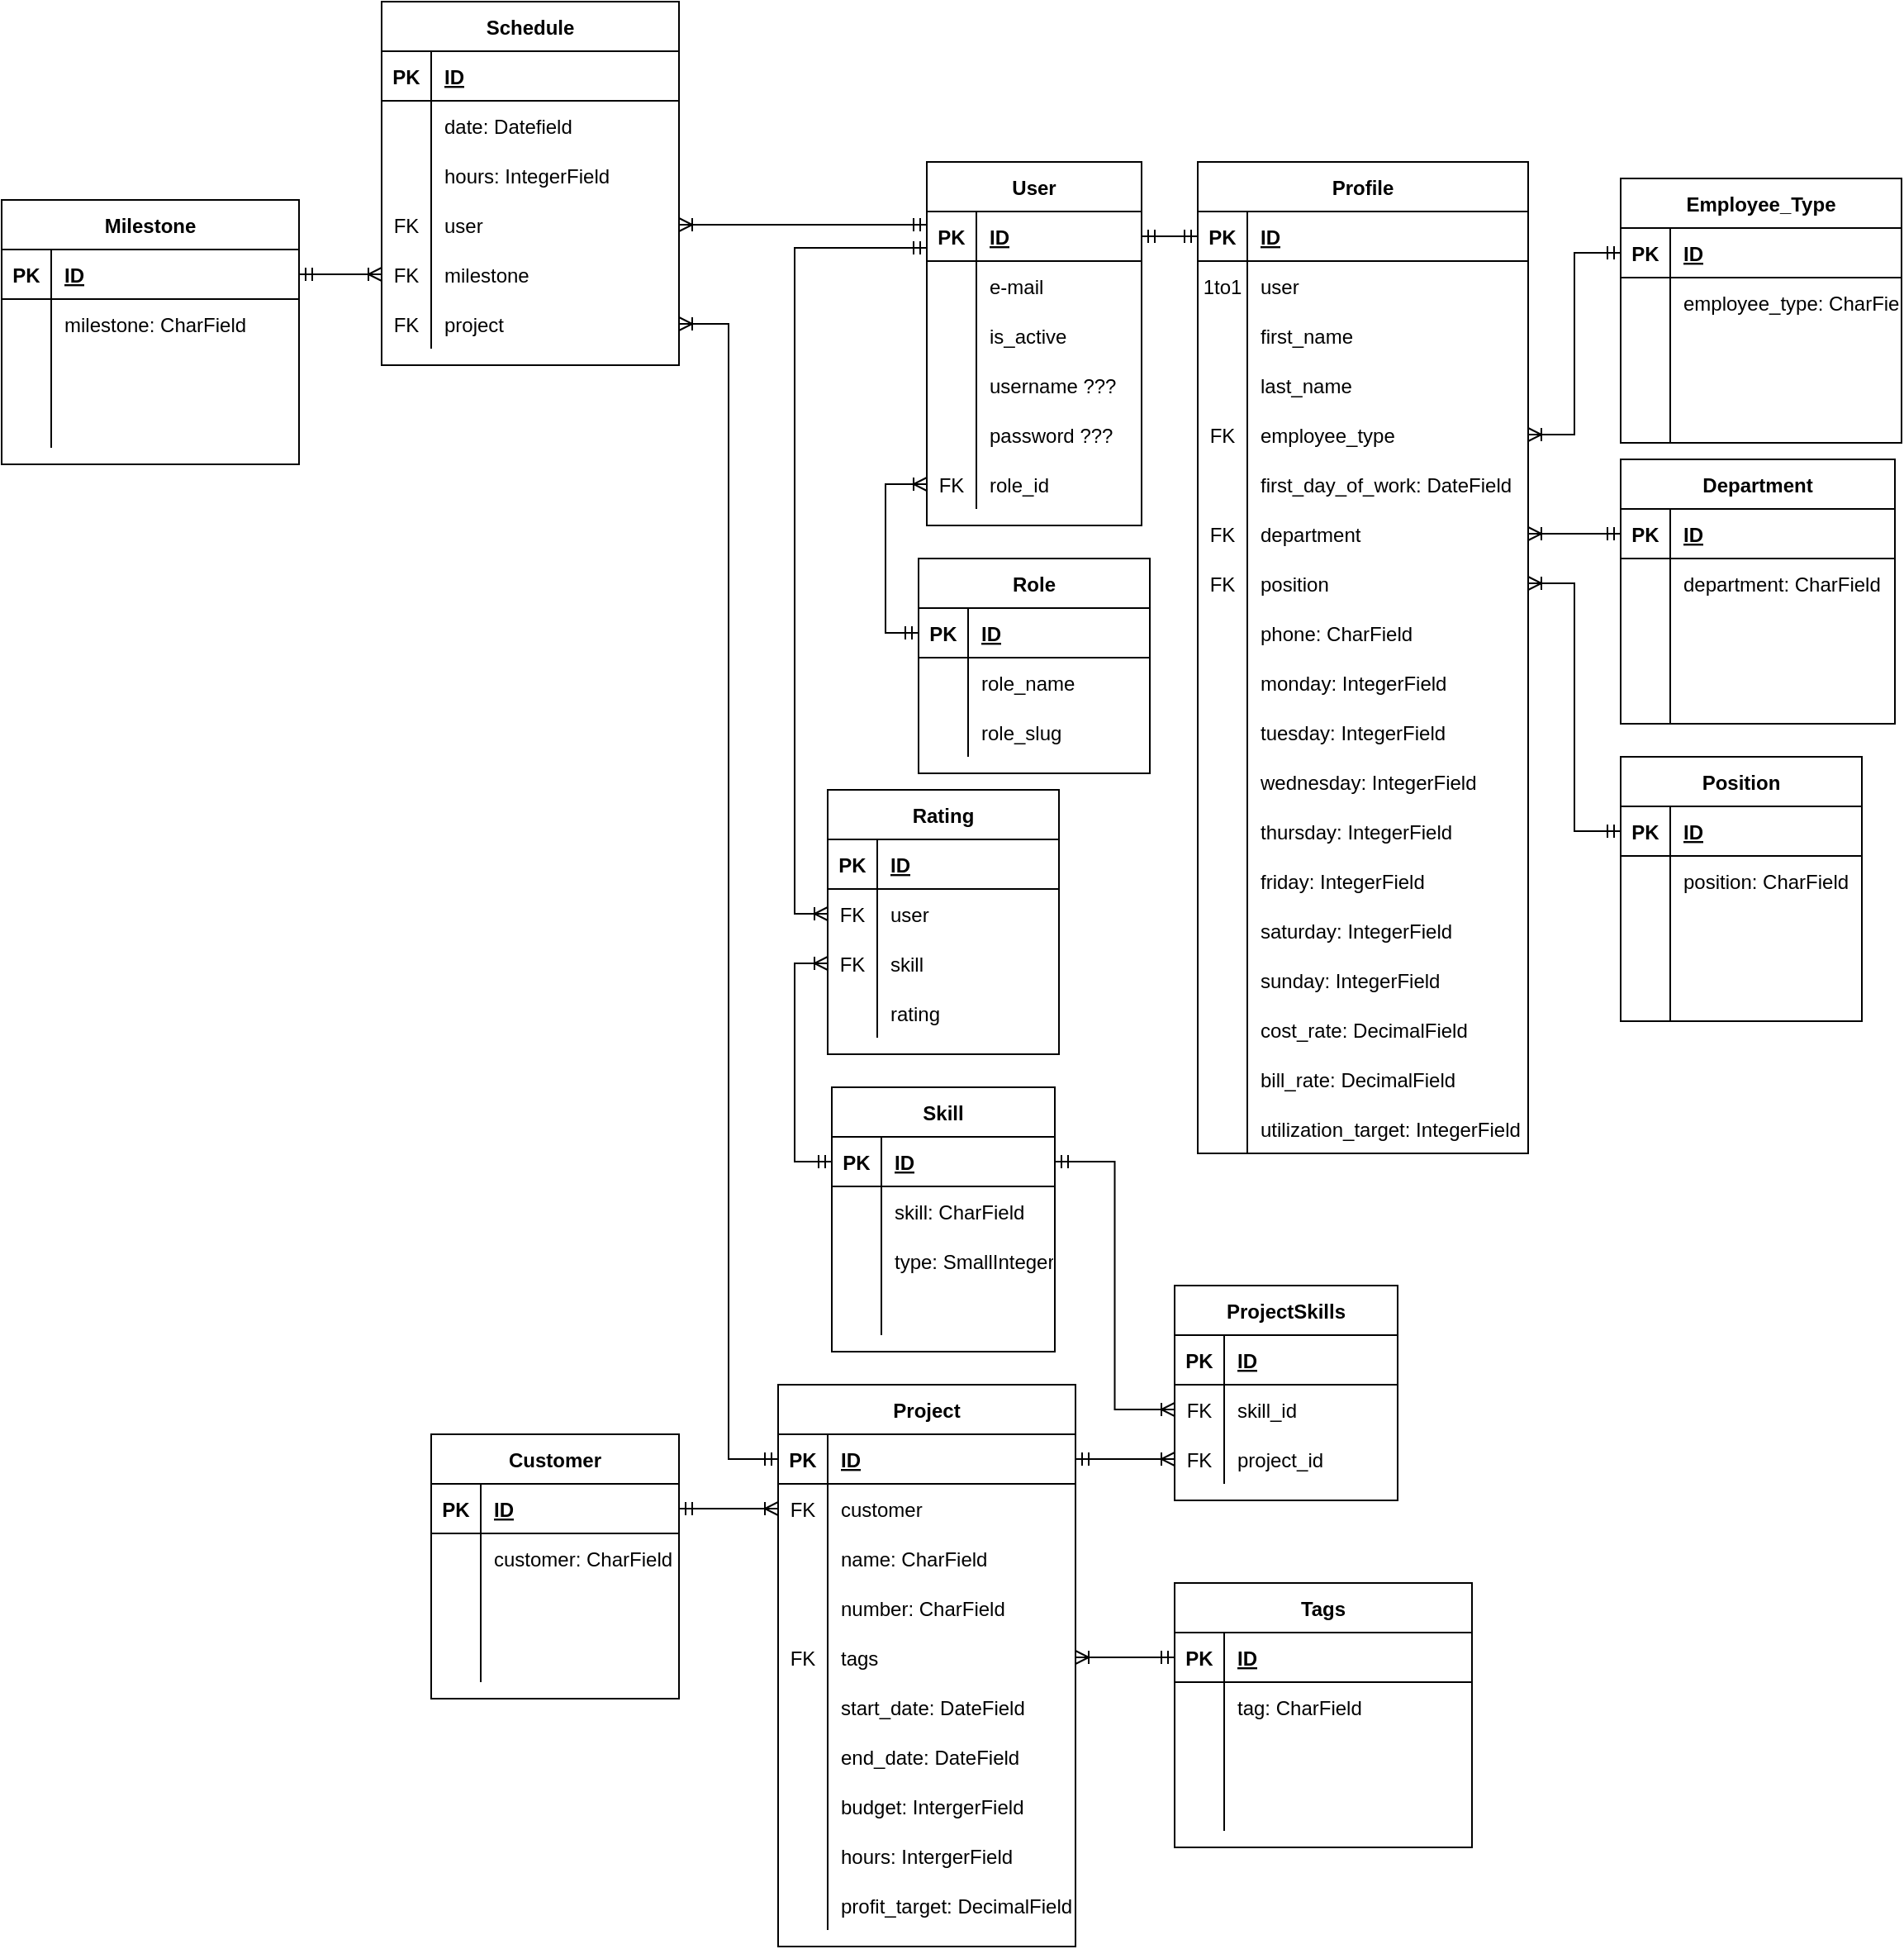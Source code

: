 <mxfile version="20.4.1" type="device"><diagram id="cuLvcYggpK16Q3_x9Lfl" name="Page-1"><mxGraphModel dx="1368" dy="2035" grid="1" gridSize="10" guides="1" tooltips="1" connect="1" arrows="1" fold="1" page="1" pageScale="1" pageWidth="827" pageHeight="1169" math="0" shadow="0"><root><mxCell id="0"/><mxCell id="1" parent="0"/><mxCell id="vqmI0tfB583KM4O4BaWK-14" value="Profile" style="shape=table;startSize=30;container=1;collapsible=1;childLayout=tableLayout;fixedRows=1;rowLines=0;fontStyle=1;align=center;resizeLast=1;" parent="1" vertex="1"><mxGeometry x="414" y="40" width="200" height="600" as="geometry"/></mxCell><mxCell id="vqmI0tfB583KM4O4BaWK-15" value="" style="shape=tableRow;horizontal=0;startSize=0;swimlaneHead=0;swimlaneBody=0;fillColor=none;collapsible=0;dropTarget=0;points=[[0,0.5],[1,0.5]];portConstraint=eastwest;top=0;left=0;right=0;bottom=1;" parent="vqmI0tfB583KM4O4BaWK-14" vertex="1"><mxGeometry y="30" width="200" height="30" as="geometry"/></mxCell><mxCell id="vqmI0tfB583KM4O4BaWK-16" value="PK" style="shape=partialRectangle;connectable=0;fillColor=none;top=0;left=0;bottom=0;right=0;fontStyle=1;overflow=hidden;" parent="vqmI0tfB583KM4O4BaWK-15" vertex="1"><mxGeometry width="30" height="30" as="geometry"><mxRectangle width="30" height="30" as="alternateBounds"/></mxGeometry></mxCell><mxCell id="vqmI0tfB583KM4O4BaWK-17" value="ID" style="shape=partialRectangle;connectable=0;fillColor=none;top=0;left=0;bottom=0;right=0;align=left;spacingLeft=6;fontStyle=5;overflow=hidden;" parent="vqmI0tfB583KM4O4BaWK-15" vertex="1"><mxGeometry x="30" width="170" height="30" as="geometry"><mxRectangle width="170" height="30" as="alternateBounds"/></mxGeometry></mxCell><mxCell id="vqmI0tfB583KM4O4BaWK-18" value="" style="shape=tableRow;horizontal=0;startSize=0;swimlaneHead=0;swimlaneBody=0;fillColor=none;collapsible=0;dropTarget=0;points=[[0,0.5],[1,0.5]];portConstraint=eastwest;top=0;left=0;right=0;bottom=0;" parent="vqmI0tfB583KM4O4BaWK-14" vertex="1"><mxGeometry y="60" width="200" height="30" as="geometry"/></mxCell><mxCell id="vqmI0tfB583KM4O4BaWK-19" value="1to1" style="shape=partialRectangle;connectable=0;fillColor=none;top=0;left=0;bottom=0;right=0;editable=1;overflow=hidden;" parent="vqmI0tfB583KM4O4BaWK-18" vertex="1"><mxGeometry width="30" height="30" as="geometry"><mxRectangle width="30" height="30" as="alternateBounds"/></mxGeometry></mxCell><mxCell id="vqmI0tfB583KM4O4BaWK-20" value="user" style="shape=partialRectangle;connectable=0;fillColor=none;top=0;left=0;bottom=0;right=0;align=left;spacingLeft=6;overflow=hidden;" parent="vqmI0tfB583KM4O4BaWK-18" vertex="1"><mxGeometry x="30" width="170" height="30" as="geometry"><mxRectangle width="170" height="30" as="alternateBounds"/></mxGeometry></mxCell><mxCell id="sFsshVm23usfrZiRfF5N-65" value="" style="shape=tableRow;horizontal=0;startSize=0;swimlaneHead=0;swimlaneBody=0;fillColor=none;collapsible=0;dropTarget=0;points=[[0,0.5],[1,0.5]];portConstraint=eastwest;top=0;left=0;right=0;bottom=0;" vertex="1" parent="vqmI0tfB583KM4O4BaWK-14"><mxGeometry y="90" width="200" height="30" as="geometry"/></mxCell><mxCell id="sFsshVm23usfrZiRfF5N-66" value="" style="shape=partialRectangle;connectable=0;fillColor=none;top=0;left=0;bottom=0;right=0;editable=1;overflow=hidden;" vertex="1" parent="sFsshVm23usfrZiRfF5N-65"><mxGeometry width="30" height="30" as="geometry"><mxRectangle width="30" height="30" as="alternateBounds"/></mxGeometry></mxCell><mxCell id="sFsshVm23usfrZiRfF5N-67" value="first_name" style="shape=partialRectangle;connectable=0;fillColor=none;top=0;left=0;bottom=0;right=0;align=left;spacingLeft=6;overflow=hidden;" vertex="1" parent="sFsshVm23usfrZiRfF5N-65"><mxGeometry x="30" width="170" height="30" as="geometry"><mxRectangle width="170" height="30" as="alternateBounds"/></mxGeometry></mxCell><mxCell id="sFsshVm23usfrZiRfF5N-68" value="" style="shape=tableRow;horizontal=0;startSize=0;swimlaneHead=0;swimlaneBody=0;fillColor=none;collapsible=0;dropTarget=0;points=[[0,0.5],[1,0.5]];portConstraint=eastwest;top=0;left=0;right=0;bottom=0;" vertex="1" parent="vqmI0tfB583KM4O4BaWK-14"><mxGeometry y="120" width="200" height="30" as="geometry"/></mxCell><mxCell id="sFsshVm23usfrZiRfF5N-69" value="" style="shape=partialRectangle;connectable=0;fillColor=none;top=0;left=0;bottom=0;right=0;editable=1;overflow=hidden;" vertex="1" parent="sFsshVm23usfrZiRfF5N-68"><mxGeometry width="30" height="30" as="geometry"><mxRectangle width="30" height="30" as="alternateBounds"/></mxGeometry></mxCell><mxCell id="sFsshVm23usfrZiRfF5N-70" value="last_name" style="shape=partialRectangle;connectable=0;fillColor=none;top=0;left=0;bottom=0;right=0;align=left;spacingLeft=6;overflow=hidden;" vertex="1" parent="sFsshVm23usfrZiRfF5N-68"><mxGeometry x="30" width="170" height="30" as="geometry"><mxRectangle width="170" height="30" as="alternateBounds"/></mxGeometry></mxCell><mxCell id="vqmI0tfB583KM4O4BaWK-21" value="" style="shape=tableRow;horizontal=0;startSize=0;swimlaneHead=0;swimlaneBody=0;fillColor=none;collapsible=0;dropTarget=0;points=[[0,0.5],[1,0.5]];portConstraint=eastwest;top=0;left=0;right=0;bottom=0;" parent="vqmI0tfB583KM4O4BaWK-14" vertex="1"><mxGeometry y="150" width="200" height="30" as="geometry"/></mxCell><mxCell id="vqmI0tfB583KM4O4BaWK-22" value="FK" style="shape=partialRectangle;connectable=0;fillColor=none;top=0;left=0;bottom=0;right=0;editable=1;overflow=hidden;" parent="vqmI0tfB583KM4O4BaWK-21" vertex="1"><mxGeometry width="30" height="30" as="geometry"><mxRectangle width="30" height="30" as="alternateBounds"/></mxGeometry></mxCell><mxCell id="vqmI0tfB583KM4O4BaWK-23" value="employee_type" style="shape=partialRectangle;connectable=0;fillColor=none;top=0;left=0;bottom=0;right=0;align=left;spacingLeft=6;overflow=hidden;" parent="vqmI0tfB583KM4O4BaWK-21" vertex="1"><mxGeometry x="30" width="170" height="30" as="geometry"><mxRectangle width="170" height="30" as="alternateBounds"/></mxGeometry></mxCell><mxCell id="vqmI0tfB583KM4O4BaWK-24" value="" style="shape=tableRow;horizontal=0;startSize=0;swimlaneHead=0;swimlaneBody=0;fillColor=none;collapsible=0;dropTarget=0;points=[[0,0.5],[1,0.5]];portConstraint=eastwest;top=0;left=0;right=0;bottom=0;" parent="vqmI0tfB583KM4O4BaWK-14" vertex="1"><mxGeometry y="180" width="200" height="30" as="geometry"/></mxCell><mxCell id="vqmI0tfB583KM4O4BaWK-25" value="" style="shape=partialRectangle;connectable=0;fillColor=none;top=0;left=0;bottom=0;right=0;editable=1;overflow=hidden;" parent="vqmI0tfB583KM4O4BaWK-24" vertex="1"><mxGeometry width="30" height="30" as="geometry"><mxRectangle width="30" height="30" as="alternateBounds"/></mxGeometry></mxCell><mxCell id="vqmI0tfB583KM4O4BaWK-26" value="first_day_of_work: DateField" style="shape=partialRectangle;connectable=0;fillColor=none;top=0;left=0;bottom=0;right=0;align=left;spacingLeft=6;overflow=hidden;" parent="vqmI0tfB583KM4O4BaWK-24" vertex="1"><mxGeometry x="30" width="170" height="30" as="geometry"><mxRectangle width="170" height="30" as="alternateBounds"/></mxGeometry></mxCell><mxCell id="Dx--Mt_jctjJ2elASDvz-42" value="" style="shape=tableRow;horizontal=0;startSize=0;swimlaneHead=0;swimlaneBody=0;fillColor=none;collapsible=0;dropTarget=0;points=[[0,0.5],[1,0.5]];portConstraint=eastwest;top=0;left=0;right=0;bottom=0;" parent="vqmI0tfB583KM4O4BaWK-14" vertex="1"><mxGeometry y="210" width="200" height="30" as="geometry"/></mxCell><mxCell id="Dx--Mt_jctjJ2elASDvz-43" value="FK" style="shape=partialRectangle;connectable=0;fillColor=none;top=0;left=0;bottom=0;right=0;editable=1;overflow=hidden;" parent="Dx--Mt_jctjJ2elASDvz-42" vertex="1"><mxGeometry width="30" height="30" as="geometry"><mxRectangle width="30" height="30" as="alternateBounds"/></mxGeometry></mxCell><mxCell id="Dx--Mt_jctjJ2elASDvz-44" value="department" style="shape=partialRectangle;connectable=0;fillColor=none;top=0;left=0;bottom=0;right=0;align=left;spacingLeft=6;overflow=hidden;" parent="Dx--Mt_jctjJ2elASDvz-42" vertex="1"><mxGeometry x="30" width="170" height="30" as="geometry"><mxRectangle width="170" height="30" as="alternateBounds"/></mxGeometry></mxCell><mxCell id="Dx--Mt_jctjJ2elASDvz-59" value="" style="shape=tableRow;horizontal=0;startSize=0;swimlaneHead=0;swimlaneBody=0;fillColor=none;collapsible=0;dropTarget=0;points=[[0,0.5],[1,0.5]];portConstraint=eastwest;top=0;left=0;right=0;bottom=0;" parent="vqmI0tfB583KM4O4BaWK-14" vertex="1"><mxGeometry y="240" width="200" height="30" as="geometry"/></mxCell><mxCell id="Dx--Mt_jctjJ2elASDvz-60" value="FK" style="shape=partialRectangle;connectable=0;fillColor=none;top=0;left=0;bottom=0;right=0;editable=1;overflow=hidden;" parent="Dx--Mt_jctjJ2elASDvz-59" vertex="1"><mxGeometry width="30" height="30" as="geometry"><mxRectangle width="30" height="30" as="alternateBounds"/></mxGeometry></mxCell><mxCell id="Dx--Mt_jctjJ2elASDvz-61" value="position" style="shape=partialRectangle;connectable=0;fillColor=none;top=0;left=0;bottom=0;right=0;align=left;spacingLeft=6;overflow=hidden;" parent="Dx--Mt_jctjJ2elASDvz-59" vertex="1"><mxGeometry x="30" width="170" height="30" as="geometry"><mxRectangle width="170" height="30" as="alternateBounds"/></mxGeometry></mxCell><mxCell id="Dx--Mt_jctjJ2elASDvz-64" value="" style="shape=tableRow;horizontal=0;startSize=0;swimlaneHead=0;swimlaneBody=0;fillColor=none;collapsible=0;dropTarget=0;points=[[0,0.5],[1,0.5]];portConstraint=eastwest;top=0;left=0;right=0;bottom=0;" parent="vqmI0tfB583KM4O4BaWK-14" vertex="1"><mxGeometry y="270" width="200" height="30" as="geometry"/></mxCell><mxCell id="Dx--Mt_jctjJ2elASDvz-65" value="" style="shape=partialRectangle;connectable=0;fillColor=none;top=0;left=0;bottom=0;right=0;editable=1;overflow=hidden;" parent="Dx--Mt_jctjJ2elASDvz-64" vertex="1"><mxGeometry width="30" height="30" as="geometry"><mxRectangle width="30" height="30" as="alternateBounds"/></mxGeometry></mxCell><mxCell id="Dx--Mt_jctjJ2elASDvz-66" value="phone: CharField" style="shape=partialRectangle;connectable=0;fillColor=none;top=0;left=0;bottom=0;right=0;align=left;spacingLeft=6;overflow=hidden;" parent="Dx--Mt_jctjJ2elASDvz-64" vertex="1"><mxGeometry x="30" width="170" height="30" as="geometry"><mxRectangle width="170" height="30" as="alternateBounds"/></mxGeometry></mxCell><mxCell id="Dx--Mt_jctjJ2elASDvz-67" value="" style="shape=tableRow;horizontal=0;startSize=0;swimlaneHead=0;swimlaneBody=0;fillColor=none;collapsible=0;dropTarget=0;points=[[0,0.5],[1,0.5]];portConstraint=eastwest;top=0;left=0;right=0;bottom=0;" parent="vqmI0tfB583KM4O4BaWK-14" vertex="1"><mxGeometry y="300" width="200" height="30" as="geometry"/></mxCell><mxCell id="Dx--Mt_jctjJ2elASDvz-68" value="" style="shape=partialRectangle;connectable=0;fillColor=none;top=0;left=0;bottom=0;right=0;editable=1;overflow=hidden;" parent="Dx--Mt_jctjJ2elASDvz-67" vertex="1"><mxGeometry width="30" height="30" as="geometry"><mxRectangle width="30" height="30" as="alternateBounds"/></mxGeometry></mxCell><mxCell id="Dx--Mt_jctjJ2elASDvz-69" value="monday: IntegerField" style="shape=partialRectangle;connectable=0;fillColor=none;top=0;left=0;bottom=0;right=0;align=left;spacingLeft=6;overflow=hidden;" parent="Dx--Mt_jctjJ2elASDvz-67" vertex="1"><mxGeometry x="30" width="170" height="30" as="geometry"><mxRectangle width="170" height="30" as="alternateBounds"/></mxGeometry></mxCell><mxCell id="Dx--Mt_jctjJ2elASDvz-70" value="" style="shape=tableRow;horizontal=0;startSize=0;swimlaneHead=0;swimlaneBody=0;fillColor=none;collapsible=0;dropTarget=0;points=[[0,0.5],[1,0.5]];portConstraint=eastwest;top=0;left=0;right=0;bottom=0;" parent="vqmI0tfB583KM4O4BaWK-14" vertex="1"><mxGeometry y="330" width="200" height="30" as="geometry"/></mxCell><mxCell id="Dx--Mt_jctjJ2elASDvz-71" value="" style="shape=partialRectangle;connectable=0;fillColor=none;top=0;left=0;bottom=0;right=0;editable=1;overflow=hidden;" parent="Dx--Mt_jctjJ2elASDvz-70" vertex="1"><mxGeometry width="30" height="30" as="geometry"><mxRectangle width="30" height="30" as="alternateBounds"/></mxGeometry></mxCell><mxCell id="Dx--Mt_jctjJ2elASDvz-72" value="tuesday: IntegerField" style="shape=partialRectangle;connectable=0;fillColor=none;top=0;left=0;bottom=0;right=0;align=left;spacingLeft=6;overflow=hidden;" parent="Dx--Mt_jctjJ2elASDvz-70" vertex="1"><mxGeometry x="30" width="170" height="30" as="geometry"><mxRectangle width="170" height="30" as="alternateBounds"/></mxGeometry></mxCell><mxCell id="Dx--Mt_jctjJ2elASDvz-73" value="" style="shape=tableRow;horizontal=0;startSize=0;swimlaneHead=0;swimlaneBody=0;fillColor=none;collapsible=0;dropTarget=0;points=[[0,0.5],[1,0.5]];portConstraint=eastwest;top=0;left=0;right=0;bottom=0;" parent="vqmI0tfB583KM4O4BaWK-14" vertex="1"><mxGeometry y="360" width="200" height="30" as="geometry"/></mxCell><mxCell id="Dx--Mt_jctjJ2elASDvz-74" value="" style="shape=partialRectangle;connectable=0;fillColor=none;top=0;left=0;bottom=0;right=0;editable=1;overflow=hidden;" parent="Dx--Mt_jctjJ2elASDvz-73" vertex="1"><mxGeometry width="30" height="30" as="geometry"><mxRectangle width="30" height="30" as="alternateBounds"/></mxGeometry></mxCell><mxCell id="Dx--Mt_jctjJ2elASDvz-75" value="wednesday: IntegerField" style="shape=partialRectangle;connectable=0;fillColor=none;top=0;left=0;bottom=0;right=0;align=left;spacingLeft=6;overflow=hidden;" parent="Dx--Mt_jctjJ2elASDvz-73" vertex="1"><mxGeometry x="30" width="170" height="30" as="geometry"><mxRectangle width="170" height="30" as="alternateBounds"/></mxGeometry></mxCell><mxCell id="Dx--Mt_jctjJ2elASDvz-76" value="" style="shape=tableRow;horizontal=0;startSize=0;swimlaneHead=0;swimlaneBody=0;fillColor=none;collapsible=0;dropTarget=0;points=[[0,0.5],[1,0.5]];portConstraint=eastwest;top=0;left=0;right=0;bottom=0;" parent="vqmI0tfB583KM4O4BaWK-14" vertex="1"><mxGeometry y="390" width="200" height="30" as="geometry"/></mxCell><mxCell id="Dx--Mt_jctjJ2elASDvz-77" value="" style="shape=partialRectangle;connectable=0;fillColor=none;top=0;left=0;bottom=0;right=0;editable=1;overflow=hidden;" parent="Dx--Mt_jctjJ2elASDvz-76" vertex="1"><mxGeometry width="30" height="30" as="geometry"><mxRectangle width="30" height="30" as="alternateBounds"/></mxGeometry></mxCell><mxCell id="Dx--Mt_jctjJ2elASDvz-78" value="thursday: IntegerField" style="shape=partialRectangle;connectable=0;fillColor=none;top=0;left=0;bottom=0;right=0;align=left;spacingLeft=6;overflow=hidden;" parent="Dx--Mt_jctjJ2elASDvz-76" vertex="1"><mxGeometry x="30" width="170" height="30" as="geometry"><mxRectangle width="170" height="30" as="alternateBounds"/></mxGeometry></mxCell><mxCell id="Dx--Mt_jctjJ2elASDvz-79" value="" style="shape=tableRow;horizontal=0;startSize=0;swimlaneHead=0;swimlaneBody=0;fillColor=none;collapsible=0;dropTarget=0;points=[[0,0.5],[1,0.5]];portConstraint=eastwest;top=0;left=0;right=0;bottom=0;" parent="vqmI0tfB583KM4O4BaWK-14" vertex="1"><mxGeometry y="420" width="200" height="30" as="geometry"/></mxCell><mxCell id="Dx--Mt_jctjJ2elASDvz-80" value="" style="shape=partialRectangle;connectable=0;fillColor=none;top=0;left=0;bottom=0;right=0;editable=1;overflow=hidden;" parent="Dx--Mt_jctjJ2elASDvz-79" vertex="1"><mxGeometry width="30" height="30" as="geometry"><mxRectangle width="30" height="30" as="alternateBounds"/></mxGeometry></mxCell><mxCell id="Dx--Mt_jctjJ2elASDvz-81" value="friday: IntegerField" style="shape=partialRectangle;connectable=0;fillColor=none;top=0;left=0;bottom=0;right=0;align=left;spacingLeft=6;overflow=hidden;" parent="Dx--Mt_jctjJ2elASDvz-79" vertex="1"><mxGeometry x="30" width="170" height="30" as="geometry"><mxRectangle width="170" height="30" as="alternateBounds"/></mxGeometry></mxCell><mxCell id="Dx--Mt_jctjJ2elASDvz-82" value="" style="shape=tableRow;horizontal=0;startSize=0;swimlaneHead=0;swimlaneBody=0;fillColor=none;collapsible=0;dropTarget=0;points=[[0,0.5],[1,0.5]];portConstraint=eastwest;top=0;left=0;right=0;bottom=0;" parent="vqmI0tfB583KM4O4BaWK-14" vertex="1"><mxGeometry y="450" width="200" height="30" as="geometry"/></mxCell><mxCell id="Dx--Mt_jctjJ2elASDvz-83" value="" style="shape=partialRectangle;connectable=0;fillColor=none;top=0;left=0;bottom=0;right=0;editable=1;overflow=hidden;" parent="Dx--Mt_jctjJ2elASDvz-82" vertex="1"><mxGeometry width="30" height="30" as="geometry"><mxRectangle width="30" height="30" as="alternateBounds"/></mxGeometry></mxCell><mxCell id="Dx--Mt_jctjJ2elASDvz-84" value="saturday: IntegerField" style="shape=partialRectangle;connectable=0;fillColor=none;top=0;left=0;bottom=0;right=0;align=left;spacingLeft=6;overflow=hidden;" parent="Dx--Mt_jctjJ2elASDvz-82" vertex="1"><mxGeometry x="30" width="170" height="30" as="geometry"><mxRectangle width="170" height="30" as="alternateBounds"/></mxGeometry></mxCell><mxCell id="Dx--Mt_jctjJ2elASDvz-85" value="" style="shape=tableRow;horizontal=0;startSize=0;swimlaneHead=0;swimlaneBody=0;fillColor=none;collapsible=0;dropTarget=0;points=[[0,0.5],[1,0.5]];portConstraint=eastwest;top=0;left=0;right=0;bottom=0;" parent="vqmI0tfB583KM4O4BaWK-14" vertex="1"><mxGeometry y="480" width="200" height="30" as="geometry"/></mxCell><mxCell id="Dx--Mt_jctjJ2elASDvz-86" value="" style="shape=partialRectangle;connectable=0;fillColor=none;top=0;left=0;bottom=0;right=0;editable=1;overflow=hidden;" parent="Dx--Mt_jctjJ2elASDvz-85" vertex="1"><mxGeometry width="30" height="30" as="geometry"><mxRectangle width="30" height="30" as="alternateBounds"/></mxGeometry></mxCell><mxCell id="Dx--Mt_jctjJ2elASDvz-87" value="sunday: IntegerField" style="shape=partialRectangle;connectable=0;fillColor=none;top=0;left=0;bottom=0;right=0;align=left;spacingLeft=6;overflow=hidden;" parent="Dx--Mt_jctjJ2elASDvz-85" vertex="1"><mxGeometry x="30" width="170" height="30" as="geometry"><mxRectangle width="170" height="30" as="alternateBounds"/></mxGeometry></mxCell><mxCell id="Dx--Mt_jctjJ2elASDvz-88" value="" style="shape=tableRow;horizontal=0;startSize=0;swimlaneHead=0;swimlaneBody=0;fillColor=none;collapsible=0;dropTarget=0;points=[[0,0.5],[1,0.5]];portConstraint=eastwest;top=0;left=0;right=0;bottom=0;" parent="vqmI0tfB583KM4O4BaWK-14" vertex="1"><mxGeometry y="510" width="200" height="30" as="geometry"/></mxCell><mxCell id="Dx--Mt_jctjJ2elASDvz-89" value="" style="shape=partialRectangle;connectable=0;fillColor=none;top=0;left=0;bottom=0;right=0;editable=1;overflow=hidden;" parent="Dx--Mt_jctjJ2elASDvz-88" vertex="1"><mxGeometry width="30" height="30" as="geometry"><mxRectangle width="30" height="30" as="alternateBounds"/></mxGeometry></mxCell><mxCell id="Dx--Mt_jctjJ2elASDvz-90" value="cost_rate: DecimalField" style="shape=partialRectangle;connectable=0;fillColor=none;top=0;left=0;bottom=0;right=0;align=left;spacingLeft=6;overflow=hidden;" parent="Dx--Mt_jctjJ2elASDvz-88" vertex="1"><mxGeometry x="30" width="170" height="30" as="geometry"><mxRectangle width="170" height="30" as="alternateBounds"/></mxGeometry></mxCell><mxCell id="Dx--Mt_jctjJ2elASDvz-91" value="" style="shape=tableRow;horizontal=0;startSize=0;swimlaneHead=0;swimlaneBody=0;fillColor=none;collapsible=0;dropTarget=0;points=[[0,0.5],[1,0.5]];portConstraint=eastwest;top=0;left=0;right=0;bottom=0;" parent="vqmI0tfB583KM4O4BaWK-14" vertex="1"><mxGeometry y="540" width="200" height="30" as="geometry"/></mxCell><mxCell id="Dx--Mt_jctjJ2elASDvz-92" value="" style="shape=partialRectangle;connectable=0;fillColor=none;top=0;left=0;bottom=0;right=0;editable=1;overflow=hidden;" parent="Dx--Mt_jctjJ2elASDvz-91" vertex="1"><mxGeometry width="30" height="30" as="geometry"><mxRectangle width="30" height="30" as="alternateBounds"/></mxGeometry></mxCell><mxCell id="Dx--Mt_jctjJ2elASDvz-93" value="bill_rate: DecimalField" style="shape=partialRectangle;connectable=0;fillColor=none;top=0;left=0;bottom=0;right=0;align=left;spacingLeft=6;overflow=hidden;" parent="Dx--Mt_jctjJ2elASDvz-91" vertex="1"><mxGeometry x="30" width="170" height="30" as="geometry"><mxRectangle width="170" height="30" as="alternateBounds"/></mxGeometry></mxCell><mxCell id="Dx--Mt_jctjJ2elASDvz-94" value="" style="shape=tableRow;horizontal=0;startSize=0;swimlaneHead=0;swimlaneBody=0;fillColor=none;collapsible=0;dropTarget=0;points=[[0,0.5],[1,0.5]];portConstraint=eastwest;top=0;left=0;right=0;bottom=0;" parent="vqmI0tfB583KM4O4BaWK-14" vertex="1"><mxGeometry y="570" width="200" height="30" as="geometry"/></mxCell><mxCell id="Dx--Mt_jctjJ2elASDvz-95" value="" style="shape=partialRectangle;connectable=0;fillColor=none;top=0;left=0;bottom=0;right=0;editable=1;overflow=hidden;" parent="Dx--Mt_jctjJ2elASDvz-94" vertex="1"><mxGeometry width="30" height="30" as="geometry"><mxRectangle width="30" height="30" as="alternateBounds"/></mxGeometry></mxCell><mxCell id="Dx--Mt_jctjJ2elASDvz-96" value="utilization_target: IntegerField" style="shape=partialRectangle;connectable=0;fillColor=none;top=0;left=0;bottom=0;right=0;align=left;spacingLeft=6;overflow=hidden;" parent="Dx--Mt_jctjJ2elASDvz-94" vertex="1"><mxGeometry x="30" width="170" height="30" as="geometry"><mxRectangle width="170" height="30" as="alternateBounds"/></mxGeometry></mxCell><mxCell id="vqmI0tfB583KM4O4BaWK-40" value="User" style="shape=table;startSize=30;container=1;collapsible=1;childLayout=tableLayout;fixedRows=1;rowLines=0;fontStyle=1;align=center;resizeLast=1;" parent="1" vertex="1"><mxGeometry x="250" y="40" width="130" height="220" as="geometry"/></mxCell><mxCell id="vqmI0tfB583KM4O4BaWK-41" value="" style="shape=tableRow;horizontal=0;startSize=0;swimlaneHead=0;swimlaneBody=0;fillColor=none;collapsible=0;dropTarget=0;points=[[0,0.5],[1,0.5]];portConstraint=eastwest;top=0;left=0;right=0;bottom=1;" parent="vqmI0tfB583KM4O4BaWK-40" vertex="1"><mxGeometry y="30" width="130" height="30" as="geometry"/></mxCell><mxCell id="vqmI0tfB583KM4O4BaWK-42" value="PK" style="shape=partialRectangle;connectable=0;fillColor=none;top=0;left=0;bottom=0;right=0;fontStyle=1;overflow=hidden;" parent="vqmI0tfB583KM4O4BaWK-41" vertex="1"><mxGeometry width="30" height="30" as="geometry"><mxRectangle width="30" height="30" as="alternateBounds"/></mxGeometry></mxCell><mxCell id="vqmI0tfB583KM4O4BaWK-43" value="ID" style="shape=partialRectangle;connectable=0;fillColor=none;top=0;left=0;bottom=0;right=0;align=left;spacingLeft=6;fontStyle=5;overflow=hidden;" parent="vqmI0tfB583KM4O4BaWK-41" vertex="1"><mxGeometry x="30" width="100" height="30" as="geometry"><mxRectangle width="100" height="30" as="alternateBounds"/></mxGeometry></mxCell><mxCell id="vqmI0tfB583KM4O4BaWK-50" value="" style="shape=tableRow;horizontal=0;startSize=0;swimlaneHead=0;swimlaneBody=0;fillColor=none;collapsible=0;dropTarget=0;points=[[0,0.5],[1,0.5]];portConstraint=eastwest;top=0;left=0;right=0;bottom=0;" parent="vqmI0tfB583KM4O4BaWK-40" vertex="1"><mxGeometry y="60" width="130" height="30" as="geometry"/></mxCell><mxCell id="vqmI0tfB583KM4O4BaWK-51" value="" style="shape=partialRectangle;connectable=0;fillColor=none;top=0;left=0;bottom=0;right=0;editable=1;overflow=hidden;" parent="vqmI0tfB583KM4O4BaWK-50" vertex="1"><mxGeometry width="30" height="30" as="geometry"><mxRectangle width="30" height="30" as="alternateBounds"/></mxGeometry></mxCell><mxCell id="vqmI0tfB583KM4O4BaWK-52" value="e-mail" style="shape=partialRectangle;connectable=0;fillColor=none;top=0;left=0;bottom=0;right=0;align=left;spacingLeft=6;overflow=hidden;" parent="vqmI0tfB583KM4O4BaWK-50" vertex="1"><mxGeometry x="30" width="100" height="30" as="geometry"><mxRectangle width="100" height="30" as="alternateBounds"/></mxGeometry></mxCell><mxCell id="vqmI0tfB583KM4O4BaWK-53" value="" style="shape=tableRow;horizontal=0;startSize=0;swimlaneHead=0;swimlaneBody=0;fillColor=none;collapsible=0;dropTarget=0;points=[[0,0.5],[1,0.5]];portConstraint=eastwest;top=0;left=0;right=0;bottom=0;" parent="vqmI0tfB583KM4O4BaWK-40" vertex="1"><mxGeometry y="90" width="130" height="30" as="geometry"/></mxCell><mxCell id="vqmI0tfB583KM4O4BaWK-54" value="" style="shape=partialRectangle;connectable=0;fillColor=none;top=0;left=0;bottom=0;right=0;editable=1;overflow=hidden;" parent="vqmI0tfB583KM4O4BaWK-53" vertex="1"><mxGeometry width="30" height="30" as="geometry"><mxRectangle width="30" height="30" as="alternateBounds"/></mxGeometry></mxCell><mxCell id="vqmI0tfB583KM4O4BaWK-55" value="is_active" style="shape=partialRectangle;connectable=0;fillColor=none;top=0;left=0;bottom=0;right=0;align=left;spacingLeft=6;overflow=hidden;" parent="vqmI0tfB583KM4O4BaWK-53" vertex="1"><mxGeometry x="30" width="100" height="30" as="geometry"><mxRectangle width="100" height="30" as="alternateBounds"/></mxGeometry></mxCell><mxCell id="vqmI0tfB583KM4O4BaWK-57" value="" style="shape=tableRow;horizontal=0;startSize=0;swimlaneHead=0;swimlaneBody=0;fillColor=none;collapsible=0;dropTarget=0;points=[[0,0.5],[1,0.5]];portConstraint=eastwest;top=0;left=0;right=0;bottom=0;" parent="vqmI0tfB583KM4O4BaWK-40" vertex="1"><mxGeometry y="120" width="130" height="30" as="geometry"/></mxCell><mxCell id="vqmI0tfB583KM4O4BaWK-58" value="" style="shape=partialRectangle;connectable=0;fillColor=none;top=0;left=0;bottom=0;right=0;editable=1;overflow=hidden;" parent="vqmI0tfB583KM4O4BaWK-57" vertex="1"><mxGeometry width="30" height="30" as="geometry"><mxRectangle width="30" height="30" as="alternateBounds"/></mxGeometry></mxCell><mxCell id="vqmI0tfB583KM4O4BaWK-59" value="username ???" style="shape=partialRectangle;connectable=0;fillColor=none;top=0;left=0;bottom=0;right=0;align=left;spacingLeft=6;overflow=hidden;" parent="vqmI0tfB583KM4O4BaWK-57" vertex="1"><mxGeometry x="30" width="100" height="30" as="geometry"><mxRectangle width="100" height="30" as="alternateBounds"/></mxGeometry></mxCell><mxCell id="vqmI0tfB583KM4O4BaWK-60" value="" style="shape=tableRow;horizontal=0;startSize=0;swimlaneHead=0;swimlaneBody=0;fillColor=none;collapsible=0;dropTarget=0;points=[[0,0.5],[1,0.5]];portConstraint=eastwest;top=0;left=0;right=0;bottom=0;" parent="vqmI0tfB583KM4O4BaWK-40" vertex="1"><mxGeometry y="150" width="130" height="30" as="geometry"/></mxCell><mxCell id="vqmI0tfB583KM4O4BaWK-61" value="" style="shape=partialRectangle;connectable=0;fillColor=none;top=0;left=0;bottom=0;right=0;editable=1;overflow=hidden;" parent="vqmI0tfB583KM4O4BaWK-60" vertex="1"><mxGeometry width="30" height="30" as="geometry"><mxRectangle width="30" height="30" as="alternateBounds"/></mxGeometry></mxCell><mxCell id="vqmI0tfB583KM4O4BaWK-62" value="password ???" style="shape=partialRectangle;connectable=0;fillColor=none;top=0;left=0;bottom=0;right=0;align=left;spacingLeft=6;overflow=hidden;" parent="vqmI0tfB583KM4O4BaWK-60" vertex="1"><mxGeometry x="30" width="100" height="30" as="geometry"><mxRectangle width="100" height="30" as="alternateBounds"/></mxGeometry></mxCell><mxCell id="sFsshVm23usfrZiRfF5N-61" value="" style="shape=tableRow;horizontal=0;startSize=0;swimlaneHead=0;swimlaneBody=0;fillColor=none;collapsible=0;dropTarget=0;points=[[0,0.5],[1,0.5]];portConstraint=eastwest;top=0;left=0;right=0;bottom=0;" vertex="1" parent="vqmI0tfB583KM4O4BaWK-40"><mxGeometry y="180" width="130" height="30" as="geometry"/></mxCell><mxCell id="sFsshVm23usfrZiRfF5N-62" value="FK" style="shape=partialRectangle;connectable=0;fillColor=none;top=0;left=0;bottom=0;right=0;editable=1;overflow=hidden;" vertex="1" parent="sFsshVm23usfrZiRfF5N-61"><mxGeometry width="30" height="30" as="geometry"><mxRectangle width="30" height="30" as="alternateBounds"/></mxGeometry></mxCell><mxCell id="sFsshVm23usfrZiRfF5N-63" value="role_id" style="shape=partialRectangle;connectable=0;fillColor=none;top=0;left=0;bottom=0;right=0;align=left;spacingLeft=6;overflow=hidden;" vertex="1" parent="sFsshVm23usfrZiRfF5N-61"><mxGeometry x="30" width="100" height="30" as="geometry"><mxRectangle width="100" height="30" as="alternateBounds"/></mxGeometry></mxCell><mxCell id="Dx--Mt_jctjJ2elASDvz-1" value="Employee_Type" style="shape=table;startSize=30;container=1;collapsible=1;childLayout=tableLayout;fixedRows=1;rowLines=0;fontStyle=1;align=center;resizeLast=1;" parent="1" vertex="1"><mxGeometry x="670" y="50" width="170" height="160" as="geometry"/></mxCell><mxCell id="Dx--Mt_jctjJ2elASDvz-2" value="" style="shape=tableRow;horizontal=0;startSize=0;swimlaneHead=0;swimlaneBody=0;fillColor=none;collapsible=0;dropTarget=0;points=[[0,0.5],[1,0.5]];portConstraint=eastwest;top=0;left=0;right=0;bottom=1;" parent="Dx--Mt_jctjJ2elASDvz-1" vertex="1"><mxGeometry y="30" width="170" height="30" as="geometry"/></mxCell><mxCell id="Dx--Mt_jctjJ2elASDvz-3" value="PK" style="shape=partialRectangle;connectable=0;fillColor=none;top=0;left=0;bottom=0;right=0;fontStyle=1;overflow=hidden;" parent="Dx--Mt_jctjJ2elASDvz-2" vertex="1"><mxGeometry width="30" height="30" as="geometry"><mxRectangle width="30" height="30" as="alternateBounds"/></mxGeometry></mxCell><mxCell id="Dx--Mt_jctjJ2elASDvz-4" value="ID" style="shape=partialRectangle;connectable=0;fillColor=none;top=0;left=0;bottom=0;right=0;align=left;spacingLeft=6;fontStyle=5;overflow=hidden;" parent="Dx--Mt_jctjJ2elASDvz-2" vertex="1"><mxGeometry x="30" width="140" height="30" as="geometry"><mxRectangle width="140" height="30" as="alternateBounds"/></mxGeometry></mxCell><mxCell id="Dx--Mt_jctjJ2elASDvz-5" value="" style="shape=tableRow;horizontal=0;startSize=0;swimlaneHead=0;swimlaneBody=0;fillColor=none;collapsible=0;dropTarget=0;points=[[0,0.5],[1,0.5]];portConstraint=eastwest;top=0;left=0;right=0;bottom=0;" parent="Dx--Mt_jctjJ2elASDvz-1" vertex="1"><mxGeometry y="60" width="170" height="30" as="geometry"/></mxCell><mxCell id="Dx--Mt_jctjJ2elASDvz-6" value="" style="shape=partialRectangle;connectable=0;fillColor=none;top=0;left=0;bottom=0;right=0;editable=1;overflow=hidden;" parent="Dx--Mt_jctjJ2elASDvz-5" vertex="1"><mxGeometry width="30" height="30" as="geometry"><mxRectangle width="30" height="30" as="alternateBounds"/></mxGeometry></mxCell><mxCell id="Dx--Mt_jctjJ2elASDvz-7" value="employee_type: CharField" style="shape=partialRectangle;connectable=0;fillColor=none;top=0;left=0;bottom=0;right=0;align=left;spacingLeft=6;overflow=hidden;" parent="Dx--Mt_jctjJ2elASDvz-5" vertex="1"><mxGeometry x="30" width="140" height="30" as="geometry"><mxRectangle width="140" height="30" as="alternateBounds"/></mxGeometry></mxCell><mxCell id="Dx--Mt_jctjJ2elASDvz-8" value="" style="shape=tableRow;horizontal=0;startSize=0;swimlaneHead=0;swimlaneBody=0;fillColor=none;collapsible=0;dropTarget=0;points=[[0,0.5],[1,0.5]];portConstraint=eastwest;top=0;left=0;right=0;bottom=0;" parent="Dx--Mt_jctjJ2elASDvz-1" vertex="1"><mxGeometry y="90" width="170" height="30" as="geometry"/></mxCell><mxCell id="Dx--Mt_jctjJ2elASDvz-9" value="" style="shape=partialRectangle;connectable=0;fillColor=none;top=0;left=0;bottom=0;right=0;editable=1;overflow=hidden;" parent="Dx--Mt_jctjJ2elASDvz-8" vertex="1"><mxGeometry width="30" height="30" as="geometry"><mxRectangle width="30" height="30" as="alternateBounds"/></mxGeometry></mxCell><mxCell id="Dx--Mt_jctjJ2elASDvz-10" value="" style="shape=partialRectangle;connectable=0;fillColor=none;top=0;left=0;bottom=0;right=0;align=left;spacingLeft=6;overflow=hidden;" parent="Dx--Mt_jctjJ2elASDvz-8" vertex="1"><mxGeometry x="30" width="140" height="30" as="geometry"><mxRectangle width="140" height="30" as="alternateBounds"/></mxGeometry></mxCell><mxCell id="Dx--Mt_jctjJ2elASDvz-11" value="" style="shape=tableRow;horizontal=0;startSize=0;swimlaneHead=0;swimlaneBody=0;fillColor=none;collapsible=0;dropTarget=0;points=[[0,0.5],[1,0.5]];portConstraint=eastwest;top=0;left=0;right=0;bottom=0;" parent="Dx--Mt_jctjJ2elASDvz-1" vertex="1"><mxGeometry y="120" width="170" height="40" as="geometry"/></mxCell><mxCell id="Dx--Mt_jctjJ2elASDvz-12" value="" style="shape=partialRectangle;connectable=0;fillColor=none;top=0;left=0;bottom=0;right=0;editable=1;overflow=hidden;" parent="Dx--Mt_jctjJ2elASDvz-11" vertex="1"><mxGeometry width="30" height="40" as="geometry"><mxRectangle width="30" height="40" as="alternateBounds"/></mxGeometry></mxCell><mxCell id="Dx--Mt_jctjJ2elASDvz-13" value="" style="shape=partialRectangle;connectable=0;fillColor=none;top=0;left=0;bottom=0;right=0;align=left;spacingLeft=6;overflow=hidden;" parent="Dx--Mt_jctjJ2elASDvz-11" vertex="1"><mxGeometry x="30" width="140" height="40" as="geometry"><mxRectangle width="140" height="40" as="alternateBounds"/></mxGeometry></mxCell><mxCell id="Dx--Mt_jctjJ2elASDvz-29" value="Department" style="shape=table;startSize=30;container=1;collapsible=1;childLayout=tableLayout;fixedRows=1;rowLines=0;fontStyle=1;align=center;resizeLast=1;" parent="1" vertex="1"><mxGeometry x="670" y="220" width="166" height="160" as="geometry"/></mxCell><mxCell id="Dx--Mt_jctjJ2elASDvz-30" value="" style="shape=tableRow;horizontal=0;startSize=0;swimlaneHead=0;swimlaneBody=0;fillColor=none;collapsible=0;dropTarget=0;points=[[0,0.5],[1,0.5]];portConstraint=eastwest;top=0;left=0;right=0;bottom=1;" parent="Dx--Mt_jctjJ2elASDvz-29" vertex="1"><mxGeometry y="30" width="166" height="30" as="geometry"/></mxCell><mxCell id="Dx--Mt_jctjJ2elASDvz-31" value="PK" style="shape=partialRectangle;connectable=0;fillColor=none;top=0;left=0;bottom=0;right=0;fontStyle=1;overflow=hidden;" parent="Dx--Mt_jctjJ2elASDvz-30" vertex="1"><mxGeometry width="30" height="30" as="geometry"><mxRectangle width="30" height="30" as="alternateBounds"/></mxGeometry></mxCell><mxCell id="Dx--Mt_jctjJ2elASDvz-32" value="ID" style="shape=partialRectangle;connectable=0;fillColor=none;top=0;left=0;bottom=0;right=0;align=left;spacingLeft=6;fontStyle=5;overflow=hidden;" parent="Dx--Mt_jctjJ2elASDvz-30" vertex="1"><mxGeometry x="30" width="136" height="30" as="geometry"><mxRectangle width="136" height="30" as="alternateBounds"/></mxGeometry></mxCell><mxCell id="Dx--Mt_jctjJ2elASDvz-33" value="" style="shape=tableRow;horizontal=0;startSize=0;swimlaneHead=0;swimlaneBody=0;fillColor=none;collapsible=0;dropTarget=0;points=[[0,0.5],[1,0.5]];portConstraint=eastwest;top=0;left=0;right=0;bottom=0;" parent="Dx--Mt_jctjJ2elASDvz-29" vertex="1"><mxGeometry y="60" width="166" height="30" as="geometry"/></mxCell><mxCell id="Dx--Mt_jctjJ2elASDvz-34" value="" style="shape=partialRectangle;connectable=0;fillColor=none;top=0;left=0;bottom=0;right=0;editable=1;overflow=hidden;" parent="Dx--Mt_jctjJ2elASDvz-33" vertex="1"><mxGeometry width="30" height="30" as="geometry"><mxRectangle width="30" height="30" as="alternateBounds"/></mxGeometry></mxCell><mxCell id="Dx--Mt_jctjJ2elASDvz-35" value="department: CharField" style="shape=partialRectangle;connectable=0;fillColor=none;top=0;left=0;bottom=0;right=0;align=left;spacingLeft=6;overflow=hidden;" parent="Dx--Mt_jctjJ2elASDvz-33" vertex="1"><mxGeometry x="30" width="136" height="30" as="geometry"><mxRectangle width="136" height="30" as="alternateBounds"/></mxGeometry></mxCell><mxCell id="Dx--Mt_jctjJ2elASDvz-36" value="" style="shape=tableRow;horizontal=0;startSize=0;swimlaneHead=0;swimlaneBody=0;fillColor=none;collapsible=0;dropTarget=0;points=[[0,0.5],[1,0.5]];portConstraint=eastwest;top=0;left=0;right=0;bottom=0;" parent="Dx--Mt_jctjJ2elASDvz-29" vertex="1"><mxGeometry y="90" width="166" height="30" as="geometry"/></mxCell><mxCell id="Dx--Mt_jctjJ2elASDvz-37" value="" style="shape=partialRectangle;connectable=0;fillColor=none;top=0;left=0;bottom=0;right=0;editable=1;overflow=hidden;" parent="Dx--Mt_jctjJ2elASDvz-36" vertex="1"><mxGeometry width="30" height="30" as="geometry"><mxRectangle width="30" height="30" as="alternateBounds"/></mxGeometry></mxCell><mxCell id="Dx--Mt_jctjJ2elASDvz-38" value="" style="shape=partialRectangle;connectable=0;fillColor=none;top=0;left=0;bottom=0;right=0;align=left;spacingLeft=6;overflow=hidden;" parent="Dx--Mt_jctjJ2elASDvz-36" vertex="1"><mxGeometry x="30" width="136" height="30" as="geometry"><mxRectangle width="136" height="30" as="alternateBounds"/></mxGeometry></mxCell><mxCell id="Dx--Mt_jctjJ2elASDvz-39" value="" style="shape=tableRow;horizontal=0;startSize=0;swimlaneHead=0;swimlaneBody=0;fillColor=none;collapsible=0;dropTarget=0;points=[[0,0.5],[1,0.5]];portConstraint=eastwest;top=0;left=0;right=0;bottom=0;" parent="Dx--Mt_jctjJ2elASDvz-29" vertex="1"><mxGeometry y="120" width="166" height="40" as="geometry"/></mxCell><mxCell id="Dx--Mt_jctjJ2elASDvz-40" value="" style="shape=partialRectangle;connectable=0;fillColor=none;top=0;left=0;bottom=0;right=0;editable=1;overflow=hidden;" parent="Dx--Mt_jctjJ2elASDvz-39" vertex="1"><mxGeometry width="30" height="40" as="geometry"><mxRectangle width="30" height="40" as="alternateBounds"/></mxGeometry></mxCell><mxCell id="Dx--Mt_jctjJ2elASDvz-41" value="" style="shape=partialRectangle;connectable=0;fillColor=none;top=0;left=0;bottom=0;right=0;align=left;spacingLeft=6;overflow=hidden;" parent="Dx--Mt_jctjJ2elASDvz-39" vertex="1"><mxGeometry x="30" width="136" height="40" as="geometry"><mxRectangle width="136" height="40" as="alternateBounds"/></mxGeometry></mxCell><mxCell id="Dx--Mt_jctjJ2elASDvz-46" value="Position" style="shape=table;startSize=30;container=1;collapsible=1;childLayout=tableLayout;fixedRows=1;rowLines=0;fontStyle=1;align=center;resizeLast=1;" parent="1" vertex="1"><mxGeometry x="670" y="400" width="146" height="160" as="geometry"/></mxCell><mxCell id="Dx--Mt_jctjJ2elASDvz-47" value="" style="shape=tableRow;horizontal=0;startSize=0;swimlaneHead=0;swimlaneBody=0;fillColor=none;collapsible=0;dropTarget=0;points=[[0,0.5],[1,0.5]];portConstraint=eastwest;top=0;left=0;right=0;bottom=1;" parent="Dx--Mt_jctjJ2elASDvz-46" vertex="1"><mxGeometry y="30" width="146" height="30" as="geometry"/></mxCell><mxCell id="Dx--Mt_jctjJ2elASDvz-48" value="PK" style="shape=partialRectangle;connectable=0;fillColor=none;top=0;left=0;bottom=0;right=0;fontStyle=1;overflow=hidden;" parent="Dx--Mt_jctjJ2elASDvz-47" vertex="1"><mxGeometry width="30" height="30" as="geometry"><mxRectangle width="30" height="30" as="alternateBounds"/></mxGeometry></mxCell><mxCell id="Dx--Mt_jctjJ2elASDvz-49" value="ID" style="shape=partialRectangle;connectable=0;fillColor=none;top=0;left=0;bottom=0;right=0;align=left;spacingLeft=6;fontStyle=5;overflow=hidden;" parent="Dx--Mt_jctjJ2elASDvz-47" vertex="1"><mxGeometry x="30" width="116" height="30" as="geometry"><mxRectangle width="116" height="30" as="alternateBounds"/></mxGeometry></mxCell><mxCell id="Dx--Mt_jctjJ2elASDvz-50" value="" style="shape=tableRow;horizontal=0;startSize=0;swimlaneHead=0;swimlaneBody=0;fillColor=none;collapsible=0;dropTarget=0;points=[[0,0.5],[1,0.5]];portConstraint=eastwest;top=0;left=0;right=0;bottom=0;" parent="Dx--Mt_jctjJ2elASDvz-46" vertex="1"><mxGeometry y="60" width="146" height="30" as="geometry"/></mxCell><mxCell id="Dx--Mt_jctjJ2elASDvz-51" value="" style="shape=partialRectangle;connectable=0;fillColor=none;top=0;left=0;bottom=0;right=0;editable=1;overflow=hidden;" parent="Dx--Mt_jctjJ2elASDvz-50" vertex="1"><mxGeometry width="30" height="30" as="geometry"><mxRectangle width="30" height="30" as="alternateBounds"/></mxGeometry></mxCell><mxCell id="Dx--Mt_jctjJ2elASDvz-52" value="position: CharField" style="shape=partialRectangle;connectable=0;fillColor=none;top=0;left=0;bottom=0;right=0;align=left;spacingLeft=6;overflow=hidden;" parent="Dx--Mt_jctjJ2elASDvz-50" vertex="1"><mxGeometry x="30" width="116" height="30" as="geometry"><mxRectangle width="116" height="30" as="alternateBounds"/></mxGeometry></mxCell><mxCell id="Dx--Mt_jctjJ2elASDvz-53" value="" style="shape=tableRow;horizontal=0;startSize=0;swimlaneHead=0;swimlaneBody=0;fillColor=none;collapsible=0;dropTarget=0;points=[[0,0.5],[1,0.5]];portConstraint=eastwest;top=0;left=0;right=0;bottom=0;" parent="Dx--Mt_jctjJ2elASDvz-46" vertex="1"><mxGeometry y="90" width="146" height="30" as="geometry"/></mxCell><mxCell id="Dx--Mt_jctjJ2elASDvz-54" value="" style="shape=partialRectangle;connectable=0;fillColor=none;top=0;left=0;bottom=0;right=0;editable=1;overflow=hidden;" parent="Dx--Mt_jctjJ2elASDvz-53" vertex="1"><mxGeometry width="30" height="30" as="geometry"><mxRectangle width="30" height="30" as="alternateBounds"/></mxGeometry></mxCell><mxCell id="Dx--Mt_jctjJ2elASDvz-55" value="" style="shape=partialRectangle;connectable=0;fillColor=none;top=0;left=0;bottom=0;right=0;align=left;spacingLeft=6;overflow=hidden;" parent="Dx--Mt_jctjJ2elASDvz-53" vertex="1"><mxGeometry x="30" width="116" height="30" as="geometry"><mxRectangle width="116" height="30" as="alternateBounds"/></mxGeometry></mxCell><mxCell id="Dx--Mt_jctjJ2elASDvz-56" value="" style="shape=tableRow;horizontal=0;startSize=0;swimlaneHead=0;swimlaneBody=0;fillColor=none;collapsible=0;dropTarget=0;points=[[0,0.5],[1,0.5]];portConstraint=eastwest;top=0;left=0;right=0;bottom=0;" parent="Dx--Mt_jctjJ2elASDvz-46" vertex="1"><mxGeometry y="120" width="146" height="40" as="geometry"/></mxCell><mxCell id="Dx--Mt_jctjJ2elASDvz-57" value="" style="shape=partialRectangle;connectable=0;fillColor=none;top=0;left=0;bottom=0;right=0;editable=1;overflow=hidden;" parent="Dx--Mt_jctjJ2elASDvz-56" vertex="1"><mxGeometry width="30" height="40" as="geometry"><mxRectangle width="30" height="40" as="alternateBounds"/></mxGeometry></mxCell><mxCell id="Dx--Mt_jctjJ2elASDvz-58" value="" style="shape=partialRectangle;connectable=0;fillColor=none;top=0;left=0;bottom=0;right=0;align=left;spacingLeft=6;overflow=hidden;" parent="Dx--Mt_jctjJ2elASDvz-56" vertex="1"><mxGeometry x="30" width="116" height="40" as="geometry"><mxRectangle width="116" height="40" as="alternateBounds"/></mxGeometry></mxCell><mxCell id="Dx--Mt_jctjJ2elASDvz-97" value="Rating" style="shape=table;startSize=30;container=1;collapsible=1;childLayout=tableLayout;fixedRows=1;rowLines=0;fontStyle=1;align=center;resizeLast=1;" parent="1" vertex="1"><mxGeometry x="190" y="420" width="140" height="160" as="geometry"/></mxCell><mxCell id="Dx--Mt_jctjJ2elASDvz-98" value="" style="shape=tableRow;horizontal=0;startSize=0;swimlaneHead=0;swimlaneBody=0;fillColor=none;collapsible=0;dropTarget=0;points=[[0,0.5],[1,0.5]];portConstraint=eastwest;top=0;left=0;right=0;bottom=1;" parent="Dx--Mt_jctjJ2elASDvz-97" vertex="1"><mxGeometry y="30" width="140" height="30" as="geometry"/></mxCell><mxCell id="Dx--Mt_jctjJ2elASDvz-99" value="PK" style="shape=partialRectangle;connectable=0;fillColor=none;top=0;left=0;bottom=0;right=0;fontStyle=1;overflow=hidden;" parent="Dx--Mt_jctjJ2elASDvz-98" vertex="1"><mxGeometry width="30" height="30" as="geometry"><mxRectangle width="30" height="30" as="alternateBounds"/></mxGeometry></mxCell><mxCell id="Dx--Mt_jctjJ2elASDvz-100" value="ID" style="shape=partialRectangle;connectable=0;fillColor=none;top=0;left=0;bottom=0;right=0;align=left;spacingLeft=6;fontStyle=5;overflow=hidden;" parent="Dx--Mt_jctjJ2elASDvz-98" vertex="1"><mxGeometry x="30" width="110" height="30" as="geometry"><mxRectangle width="110" height="30" as="alternateBounds"/></mxGeometry></mxCell><mxCell id="Dx--Mt_jctjJ2elASDvz-101" value="" style="shape=tableRow;horizontal=0;startSize=0;swimlaneHead=0;swimlaneBody=0;fillColor=none;collapsible=0;dropTarget=0;points=[[0,0.5],[1,0.5]];portConstraint=eastwest;top=0;left=0;right=0;bottom=0;" parent="Dx--Mt_jctjJ2elASDvz-97" vertex="1"><mxGeometry y="60" width="140" height="30" as="geometry"/></mxCell><mxCell id="Dx--Mt_jctjJ2elASDvz-102" value="FK" style="shape=partialRectangle;connectable=0;fillColor=none;top=0;left=0;bottom=0;right=0;editable=1;overflow=hidden;" parent="Dx--Mt_jctjJ2elASDvz-101" vertex="1"><mxGeometry width="30" height="30" as="geometry"><mxRectangle width="30" height="30" as="alternateBounds"/></mxGeometry></mxCell><mxCell id="Dx--Mt_jctjJ2elASDvz-103" value="user" style="shape=partialRectangle;connectable=0;fillColor=none;top=0;left=0;bottom=0;right=0;align=left;spacingLeft=6;overflow=hidden;" parent="Dx--Mt_jctjJ2elASDvz-101" vertex="1"><mxGeometry x="30" width="110" height="30" as="geometry"><mxRectangle width="110" height="30" as="alternateBounds"/></mxGeometry></mxCell><mxCell id="Dx--Mt_jctjJ2elASDvz-104" value="" style="shape=tableRow;horizontal=0;startSize=0;swimlaneHead=0;swimlaneBody=0;fillColor=none;collapsible=0;dropTarget=0;points=[[0,0.5],[1,0.5]];portConstraint=eastwest;top=0;left=0;right=0;bottom=0;" parent="Dx--Mt_jctjJ2elASDvz-97" vertex="1"><mxGeometry y="90" width="140" height="30" as="geometry"/></mxCell><mxCell id="Dx--Mt_jctjJ2elASDvz-105" value="FK" style="shape=partialRectangle;connectable=0;fillColor=none;top=0;left=0;bottom=0;right=0;editable=1;overflow=hidden;" parent="Dx--Mt_jctjJ2elASDvz-104" vertex="1"><mxGeometry width="30" height="30" as="geometry"><mxRectangle width="30" height="30" as="alternateBounds"/></mxGeometry></mxCell><mxCell id="Dx--Mt_jctjJ2elASDvz-106" value="skill" style="shape=partialRectangle;connectable=0;fillColor=none;top=0;left=0;bottom=0;right=0;align=left;spacingLeft=6;overflow=hidden;" parent="Dx--Mt_jctjJ2elASDvz-104" vertex="1"><mxGeometry x="30" width="110" height="30" as="geometry"><mxRectangle width="110" height="30" as="alternateBounds"/></mxGeometry></mxCell><mxCell id="Dx--Mt_jctjJ2elASDvz-107" value="" style="shape=tableRow;horizontal=0;startSize=0;swimlaneHead=0;swimlaneBody=0;fillColor=none;collapsible=0;dropTarget=0;points=[[0,0.5],[1,0.5]];portConstraint=eastwest;top=0;left=0;right=0;bottom=0;" parent="Dx--Mt_jctjJ2elASDvz-97" vertex="1"><mxGeometry y="120" width="140" height="30" as="geometry"/></mxCell><mxCell id="Dx--Mt_jctjJ2elASDvz-108" value="" style="shape=partialRectangle;connectable=0;fillColor=none;top=0;left=0;bottom=0;right=0;editable=1;overflow=hidden;" parent="Dx--Mt_jctjJ2elASDvz-107" vertex="1"><mxGeometry width="30" height="30" as="geometry"><mxRectangle width="30" height="30" as="alternateBounds"/></mxGeometry></mxCell><mxCell id="Dx--Mt_jctjJ2elASDvz-109" value="rating" style="shape=partialRectangle;connectable=0;fillColor=none;top=0;left=0;bottom=0;right=0;align=left;spacingLeft=6;overflow=hidden;" parent="Dx--Mt_jctjJ2elASDvz-107" vertex="1"><mxGeometry x="30" width="110" height="30" as="geometry"><mxRectangle width="110" height="30" as="alternateBounds"/></mxGeometry></mxCell><mxCell id="Dx--Mt_jctjJ2elASDvz-111" value="Skill" style="shape=table;startSize=30;container=1;collapsible=1;childLayout=tableLayout;fixedRows=1;rowLines=0;fontStyle=1;align=center;resizeLast=1;" parent="1" vertex="1"><mxGeometry x="192.5" y="600" width="135" height="160" as="geometry"/></mxCell><mxCell id="Dx--Mt_jctjJ2elASDvz-112" value="" style="shape=tableRow;horizontal=0;startSize=0;swimlaneHead=0;swimlaneBody=0;fillColor=none;collapsible=0;dropTarget=0;points=[[0,0.5],[1,0.5]];portConstraint=eastwest;top=0;left=0;right=0;bottom=1;" parent="Dx--Mt_jctjJ2elASDvz-111" vertex="1"><mxGeometry y="30" width="135" height="30" as="geometry"/></mxCell><mxCell id="Dx--Mt_jctjJ2elASDvz-113" value="PK" style="shape=partialRectangle;connectable=0;fillColor=none;top=0;left=0;bottom=0;right=0;fontStyle=1;overflow=hidden;" parent="Dx--Mt_jctjJ2elASDvz-112" vertex="1"><mxGeometry width="30" height="30" as="geometry"><mxRectangle width="30" height="30" as="alternateBounds"/></mxGeometry></mxCell><mxCell id="Dx--Mt_jctjJ2elASDvz-114" value="ID" style="shape=partialRectangle;connectable=0;fillColor=none;top=0;left=0;bottom=0;right=0;align=left;spacingLeft=6;fontStyle=5;overflow=hidden;" parent="Dx--Mt_jctjJ2elASDvz-112" vertex="1"><mxGeometry x="30" width="105" height="30" as="geometry"><mxRectangle width="105" height="30" as="alternateBounds"/></mxGeometry></mxCell><mxCell id="Dx--Mt_jctjJ2elASDvz-115" value="" style="shape=tableRow;horizontal=0;startSize=0;swimlaneHead=0;swimlaneBody=0;fillColor=none;collapsible=0;dropTarget=0;points=[[0,0.5],[1,0.5]];portConstraint=eastwest;top=0;left=0;right=0;bottom=0;" parent="Dx--Mt_jctjJ2elASDvz-111" vertex="1"><mxGeometry y="60" width="135" height="30" as="geometry"/></mxCell><mxCell id="Dx--Mt_jctjJ2elASDvz-116" value="" style="shape=partialRectangle;connectable=0;fillColor=none;top=0;left=0;bottom=0;right=0;editable=1;overflow=hidden;" parent="Dx--Mt_jctjJ2elASDvz-115" vertex="1"><mxGeometry width="30" height="30" as="geometry"><mxRectangle width="30" height="30" as="alternateBounds"/></mxGeometry></mxCell><mxCell id="Dx--Mt_jctjJ2elASDvz-117" value="skill: CharField" style="shape=partialRectangle;connectable=0;fillColor=none;top=0;left=0;bottom=0;right=0;align=left;spacingLeft=6;overflow=hidden;" parent="Dx--Mt_jctjJ2elASDvz-115" vertex="1"><mxGeometry x="30" width="105" height="30" as="geometry"><mxRectangle width="105" height="30" as="alternateBounds"/></mxGeometry></mxCell><mxCell id="Dx--Mt_jctjJ2elASDvz-118" value="" style="shape=tableRow;horizontal=0;startSize=0;swimlaneHead=0;swimlaneBody=0;fillColor=none;collapsible=0;dropTarget=0;points=[[0,0.5],[1,0.5]];portConstraint=eastwest;top=0;left=0;right=0;bottom=0;" parent="Dx--Mt_jctjJ2elASDvz-111" vertex="1"><mxGeometry y="90" width="135" height="30" as="geometry"/></mxCell><mxCell id="Dx--Mt_jctjJ2elASDvz-119" value="" style="shape=partialRectangle;connectable=0;fillColor=none;top=0;left=0;bottom=0;right=0;editable=1;overflow=hidden;" parent="Dx--Mt_jctjJ2elASDvz-118" vertex="1"><mxGeometry width="30" height="30" as="geometry"><mxRectangle width="30" height="30" as="alternateBounds"/></mxGeometry></mxCell><mxCell id="Dx--Mt_jctjJ2elASDvz-120" value="type: SmallInteger" style="shape=partialRectangle;connectable=0;fillColor=none;top=0;left=0;bottom=0;right=0;align=left;spacingLeft=6;overflow=hidden;" parent="Dx--Mt_jctjJ2elASDvz-118" vertex="1"><mxGeometry x="30" width="105" height="30" as="geometry"><mxRectangle width="105" height="30" as="alternateBounds"/></mxGeometry></mxCell><mxCell id="Dx--Mt_jctjJ2elASDvz-121" value="" style="shape=tableRow;horizontal=0;startSize=0;swimlaneHead=0;swimlaneBody=0;fillColor=none;collapsible=0;dropTarget=0;points=[[0,0.5],[1,0.5]];portConstraint=eastwest;top=0;left=0;right=0;bottom=0;" parent="Dx--Mt_jctjJ2elASDvz-111" vertex="1"><mxGeometry y="120" width="135" height="30" as="geometry"/></mxCell><mxCell id="Dx--Mt_jctjJ2elASDvz-122" value="" style="shape=partialRectangle;connectable=0;fillColor=none;top=0;left=0;bottom=0;right=0;editable=1;overflow=hidden;" parent="Dx--Mt_jctjJ2elASDvz-121" vertex="1"><mxGeometry width="30" height="30" as="geometry"><mxRectangle width="30" height="30" as="alternateBounds"/></mxGeometry></mxCell><mxCell id="Dx--Mt_jctjJ2elASDvz-123" value="" style="shape=partialRectangle;connectable=0;fillColor=none;top=0;left=0;bottom=0;right=0;align=left;spacingLeft=6;overflow=hidden;" parent="Dx--Mt_jctjJ2elASDvz-121" vertex="1"><mxGeometry x="30" width="105" height="30" as="geometry"><mxRectangle width="105" height="30" as="alternateBounds"/></mxGeometry></mxCell><mxCell id="Dx--Mt_jctjJ2elASDvz-125" value="" style="edgeStyle=entityRelationEdgeStyle;fontSize=12;html=1;endArrow=ERoneToMany;startArrow=ERmandOne;rounded=0;" parent="1" source="Dx--Mt_jctjJ2elASDvz-30" target="Dx--Mt_jctjJ2elASDvz-42" edge="1"><mxGeometry width="100" height="100" relative="1" as="geometry"><mxPoint x="620" y="340" as="sourcePoint"/><mxPoint x="760" y="410" as="targetPoint"/></mxGeometry></mxCell><mxCell id="Dx--Mt_jctjJ2elASDvz-156" value="" style="edgeStyle=entityRelationEdgeStyle;fontSize=12;html=1;endArrow=ERoneToMany;startArrow=ERmandOne;rounded=0;exitX=1;exitY=0.5;exitDx=0;exitDy=0;" parent="1" source="Dx--Mt_jctjJ2elASDvz-131" target="Dx--Mt_jctjJ2elASDvz-147" edge="1"><mxGeometry width="100" height="100" relative="1" as="geometry"><mxPoint x="120" y="850" as="sourcePoint"/><mxPoint x="190" y="940" as="targetPoint"/></mxGeometry></mxCell><mxCell id="Dx--Mt_jctjJ2elASDvz-130" value="Customer" style="shape=table;startSize=30;container=1;collapsible=1;childLayout=tableLayout;fixedRows=1;rowLines=0;fontStyle=1;align=center;resizeLast=1;" parent="1" vertex="1"><mxGeometry x="-50" y="810" width="150" height="160" as="geometry"/></mxCell><mxCell id="Dx--Mt_jctjJ2elASDvz-131" value="" style="shape=tableRow;horizontal=0;startSize=0;swimlaneHead=0;swimlaneBody=0;fillColor=none;collapsible=0;dropTarget=0;points=[[0,0.5],[1,0.5]];portConstraint=eastwest;top=0;left=0;right=0;bottom=1;" parent="Dx--Mt_jctjJ2elASDvz-130" vertex="1"><mxGeometry y="30" width="150" height="30" as="geometry"/></mxCell><mxCell id="Dx--Mt_jctjJ2elASDvz-132" value="PK" style="shape=partialRectangle;connectable=0;fillColor=none;top=0;left=0;bottom=0;right=0;fontStyle=1;overflow=hidden;" parent="Dx--Mt_jctjJ2elASDvz-131" vertex="1"><mxGeometry width="30" height="30" as="geometry"><mxRectangle width="30" height="30" as="alternateBounds"/></mxGeometry></mxCell><mxCell id="Dx--Mt_jctjJ2elASDvz-133" value="ID" style="shape=partialRectangle;connectable=0;fillColor=none;top=0;left=0;bottom=0;right=0;align=left;spacingLeft=6;fontStyle=5;overflow=hidden;" parent="Dx--Mt_jctjJ2elASDvz-131" vertex="1"><mxGeometry x="30" width="120" height="30" as="geometry"><mxRectangle width="120" height="30" as="alternateBounds"/></mxGeometry></mxCell><mxCell id="Dx--Mt_jctjJ2elASDvz-134" value="" style="shape=tableRow;horizontal=0;startSize=0;swimlaneHead=0;swimlaneBody=0;fillColor=none;collapsible=0;dropTarget=0;points=[[0,0.5],[1,0.5]];portConstraint=eastwest;top=0;left=0;right=0;bottom=0;" parent="Dx--Mt_jctjJ2elASDvz-130" vertex="1"><mxGeometry y="60" width="150" height="30" as="geometry"/></mxCell><mxCell id="Dx--Mt_jctjJ2elASDvz-135" value="" style="shape=partialRectangle;connectable=0;fillColor=none;top=0;left=0;bottom=0;right=0;editable=1;overflow=hidden;" parent="Dx--Mt_jctjJ2elASDvz-134" vertex="1"><mxGeometry width="30" height="30" as="geometry"><mxRectangle width="30" height="30" as="alternateBounds"/></mxGeometry></mxCell><mxCell id="Dx--Mt_jctjJ2elASDvz-136" value="customer: CharField" style="shape=partialRectangle;connectable=0;fillColor=none;top=0;left=0;bottom=0;right=0;align=left;spacingLeft=6;overflow=hidden;" parent="Dx--Mt_jctjJ2elASDvz-134" vertex="1"><mxGeometry x="30" width="120" height="30" as="geometry"><mxRectangle width="120" height="30" as="alternateBounds"/></mxGeometry></mxCell><mxCell id="Dx--Mt_jctjJ2elASDvz-137" value="" style="shape=tableRow;horizontal=0;startSize=0;swimlaneHead=0;swimlaneBody=0;fillColor=none;collapsible=0;dropTarget=0;points=[[0,0.5],[1,0.5]];portConstraint=eastwest;top=0;left=0;right=0;bottom=0;" parent="Dx--Mt_jctjJ2elASDvz-130" vertex="1"><mxGeometry y="90" width="150" height="30" as="geometry"/></mxCell><mxCell id="Dx--Mt_jctjJ2elASDvz-138" value="" style="shape=partialRectangle;connectable=0;fillColor=none;top=0;left=0;bottom=0;right=0;editable=1;overflow=hidden;" parent="Dx--Mt_jctjJ2elASDvz-137" vertex="1"><mxGeometry width="30" height="30" as="geometry"><mxRectangle width="30" height="30" as="alternateBounds"/></mxGeometry></mxCell><mxCell id="Dx--Mt_jctjJ2elASDvz-139" value="" style="shape=partialRectangle;connectable=0;fillColor=none;top=0;left=0;bottom=0;right=0;align=left;spacingLeft=6;overflow=hidden;" parent="Dx--Mt_jctjJ2elASDvz-137" vertex="1"><mxGeometry x="30" width="120" height="30" as="geometry"><mxRectangle width="120" height="30" as="alternateBounds"/></mxGeometry></mxCell><mxCell id="Dx--Mt_jctjJ2elASDvz-140" value="" style="shape=tableRow;horizontal=0;startSize=0;swimlaneHead=0;swimlaneBody=0;fillColor=none;collapsible=0;dropTarget=0;points=[[0,0.5],[1,0.5]];portConstraint=eastwest;top=0;left=0;right=0;bottom=0;" parent="Dx--Mt_jctjJ2elASDvz-130" vertex="1"><mxGeometry y="120" width="150" height="30" as="geometry"/></mxCell><mxCell id="Dx--Mt_jctjJ2elASDvz-141" value="" style="shape=partialRectangle;connectable=0;fillColor=none;top=0;left=0;bottom=0;right=0;editable=1;overflow=hidden;" parent="Dx--Mt_jctjJ2elASDvz-140" vertex="1"><mxGeometry width="30" height="30" as="geometry"><mxRectangle width="30" height="30" as="alternateBounds"/></mxGeometry></mxCell><mxCell id="Dx--Mt_jctjJ2elASDvz-142" value="" style="shape=partialRectangle;connectable=0;fillColor=none;top=0;left=0;bottom=0;right=0;align=left;spacingLeft=6;overflow=hidden;" parent="Dx--Mt_jctjJ2elASDvz-140" vertex="1"><mxGeometry x="30" width="120" height="30" as="geometry"><mxRectangle width="120" height="30" as="alternateBounds"/></mxGeometry></mxCell><mxCell id="Dx--Mt_jctjJ2elASDvz-143" value="Project" style="shape=table;startSize=30;container=1;collapsible=1;childLayout=tableLayout;fixedRows=1;rowLines=0;fontStyle=1;align=center;resizeLast=1;" parent="1" vertex="1"><mxGeometry x="160" y="780" width="180" height="340" as="geometry"/></mxCell><mxCell id="Dx--Mt_jctjJ2elASDvz-144" value="" style="shape=tableRow;horizontal=0;startSize=0;swimlaneHead=0;swimlaneBody=0;fillColor=none;collapsible=0;dropTarget=0;points=[[0,0.5],[1,0.5]];portConstraint=eastwest;top=0;left=0;right=0;bottom=1;" parent="Dx--Mt_jctjJ2elASDvz-143" vertex="1"><mxGeometry y="30" width="180" height="30" as="geometry"/></mxCell><mxCell id="Dx--Mt_jctjJ2elASDvz-145" value="PK" style="shape=partialRectangle;connectable=0;fillColor=none;top=0;left=0;bottom=0;right=0;fontStyle=1;overflow=hidden;" parent="Dx--Mt_jctjJ2elASDvz-144" vertex="1"><mxGeometry width="30" height="30" as="geometry"><mxRectangle width="30" height="30" as="alternateBounds"/></mxGeometry></mxCell><mxCell id="Dx--Mt_jctjJ2elASDvz-146" value="ID" style="shape=partialRectangle;connectable=0;fillColor=none;top=0;left=0;bottom=0;right=0;align=left;spacingLeft=6;fontStyle=5;overflow=hidden;" parent="Dx--Mt_jctjJ2elASDvz-144" vertex="1"><mxGeometry x="30" width="150" height="30" as="geometry"><mxRectangle width="150" height="30" as="alternateBounds"/></mxGeometry></mxCell><mxCell id="Dx--Mt_jctjJ2elASDvz-147" value="" style="shape=tableRow;horizontal=0;startSize=0;swimlaneHead=0;swimlaneBody=0;fillColor=none;collapsible=0;dropTarget=0;points=[[0,0.5],[1,0.5]];portConstraint=eastwest;top=0;left=0;right=0;bottom=0;" parent="Dx--Mt_jctjJ2elASDvz-143" vertex="1"><mxGeometry y="60" width="180" height="30" as="geometry"/></mxCell><mxCell id="Dx--Mt_jctjJ2elASDvz-148" value="FK" style="shape=partialRectangle;connectable=0;fillColor=none;top=0;left=0;bottom=0;right=0;editable=1;overflow=hidden;" parent="Dx--Mt_jctjJ2elASDvz-147" vertex="1"><mxGeometry width="30" height="30" as="geometry"><mxRectangle width="30" height="30" as="alternateBounds"/></mxGeometry></mxCell><mxCell id="Dx--Mt_jctjJ2elASDvz-149" value="customer" style="shape=partialRectangle;connectable=0;fillColor=none;top=0;left=0;bottom=0;right=0;align=left;spacingLeft=6;overflow=hidden;" parent="Dx--Mt_jctjJ2elASDvz-147" vertex="1"><mxGeometry x="30" width="150" height="30" as="geometry"><mxRectangle width="150" height="30" as="alternateBounds"/></mxGeometry></mxCell><mxCell id="Dx--Mt_jctjJ2elASDvz-150" value="" style="shape=tableRow;horizontal=0;startSize=0;swimlaneHead=0;swimlaneBody=0;fillColor=none;collapsible=0;dropTarget=0;points=[[0,0.5],[1,0.5]];portConstraint=eastwest;top=0;left=0;right=0;bottom=0;" parent="Dx--Mt_jctjJ2elASDvz-143" vertex="1"><mxGeometry y="90" width="180" height="30" as="geometry"/></mxCell><mxCell id="Dx--Mt_jctjJ2elASDvz-151" value="" style="shape=partialRectangle;connectable=0;fillColor=none;top=0;left=0;bottom=0;right=0;editable=1;overflow=hidden;" parent="Dx--Mt_jctjJ2elASDvz-150" vertex="1"><mxGeometry width="30" height="30" as="geometry"><mxRectangle width="30" height="30" as="alternateBounds"/></mxGeometry></mxCell><mxCell id="Dx--Mt_jctjJ2elASDvz-152" value="name: CharField" style="shape=partialRectangle;connectable=0;fillColor=none;top=0;left=0;bottom=0;right=0;align=left;spacingLeft=6;overflow=hidden;" parent="Dx--Mt_jctjJ2elASDvz-150" vertex="1"><mxGeometry x="30" width="150" height="30" as="geometry"><mxRectangle width="150" height="30" as="alternateBounds"/></mxGeometry></mxCell><mxCell id="Dx--Mt_jctjJ2elASDvz-153" value="" style="shape=tableRow;horizontal=0;startSize=0;swimlaneHead=0;swimlaneBody=0;fillColor=none;collapsible=0;dropTarget=0;points=[[0,0.5],[1,0.5]];portConstraint=eastwest;top=0;left=0;right=0;bottom=0;" parent="Dx--Mt_jctjJ2elASDvz-143" vertex="1"><mxGeometry y="120" width="180" height="30" as="geometry"/></mxCell><mxCell id="Dx--Mt_jctjJ2elASDvz-154" value="" style="shape=partialRectangle;connectable=0;fillColor=none;top=0;left=0;bottom=0;right=0;editable=1;overflow=hidden;" parent="Dx--Mt_jctjJ2elASDvz-153" vertex="1"><mxGeometry width="30" height="30" as="geometry"><mxRectangle width="30" height="30" as="alternateBounds"/></mxGeometry></mxCell><mxCell id="Dx--Mt_jctjJ2elASDvz-155" value="number: CharField" style="shape=partialRectangle;connectable=0;fillColor=none;top=0;left=0;bottom=0;right=0;align=left;spacingLeft=6;overflow=hidden;" parent="Dx--Mt_jctjJ2elASDvz-153" vertex="1"><mxGeometry x="30" width="150" height="30" as="geometry"><mxRectangle width="150" height="30" as="alternateBounds"/></mxGeometry></mxCell><mxCell id="Dx--Mt_jctjJ2elASDvz-174" value="" style="shape=tableRow;horizontal=0;startSize=0;swimlaneHead=0;swimlaneBody=0;fillColor=none;collapsible=0;dropTarget=0;points=[[0,0.5],[1,0.5]];portConstraint=eastwest;top=0;left=0;right=0;bottom=0;" parent="Dx--Mt_jctjJ2elASDvz-143" vertex="1"><mxGeometry y="150" width="180" height="30" as="geometry"/></mxCell><mxCell id="Dx--Mt_jctjJ2elASDvz-175" value="FK" style="shape=partialRectangle;connectable=0;fillColor=none;top=0;left=0;bottom=0;right=0;editable=1;overflow=hidden;" parent="Dx--Mt_jctjJ2elASDvz-174" vertex="1"><mxGeometry width="30" height="30" as="geometry"><mxRectangle width="30" height="30" as="alternateBounds"/></mxGeometry></mxCell><mxCell id="Dx--Mt_jctjJ2elASDvz-176" value="tags" style="shape=partialRectangle;connectable=0;fillColor=none;top=0;left=0;bottom=0;right=0;align=left;spacingLeft=6;overflow=hidden;" parent="Dx--Mt_jctjJ2elASDvz-174" vertex="1"><mxGeometry x="30" width="150" height="30" as="geometry"><mxRectangle width="150" height="30" as="alternateBounds"/></mxGeometry></mxCell><mxCell id="Dx--Mt_jctjJ2elASDvz-182" value="" style="shape=tableRow;horizontal=0;startSize=0;swimlaneHead=0;swimlaneBody=0;fillColor=none;collapsible=0;dropTarget=0;points=[[0,0.5],[1,0.5]];portConstraint=eastwest;top=0;left=0;right=0;bottom=0;" parent="Dx--Mt_jctjJ2elASDvz-143" vertex="1"><mxGeometry y="180" width="180" height="30" as="geometry"/></mxCell><mxCell id="Dx--Mt_jctjJ2elASDvz-183" value="" style="shape=partialRectangle;connectable=0;fillColor=none;top=0;left=0;bottom=0;right=0;editable=1;overflow=hidden;" parent="Dx--Mt_jctjJ2elASDvz-182" vertex="1"><mxGeometry width="30" height="30" as="geometry"><mxRectangle width="30" height="30" as="alternateBounds"/></mxGeometry></mxCell><mxCell id="Dx--Mt_jctjJ2elASDvz-184" value="start_date: DateField" style="shape=partialRectangle;connectable=0;fillColor=none;top=0;left=0;bottom=0;right=0;align=left;spacingLeft=6;overflow=hidden;" parent="Dx--Mt_jctjJ2elASDvz-182" vertex="1"><mxGeometry x="30" width="150" height="30" as="geometry"><mxRectangle width="150" height="30" as="alternateBounds"/></mxGeometry></mxCell><mxCell id="Dx--Mt_jctjJ2elASDvz-185" value="" style="shape=tableRow;horizontal=0;startSize=0;swimlaneHead=0;swimlaneBody=0;fillColor=none;collapsible=0;dropTarget=0;points=[[0,0.5],[1,0.5]];portConstraint=eastwest;top=0;left=0;right=0;bottom=0;" parent="Dx--Mt_jctjJ2elASDvz-143" vertex="1"><mxGeometry y="210" width="180" height="30" as="geometry"/></mxCell><mxCell id="Dx--Mt_jctjJ2elASDvz-186" value="" style="shape=partialRectangle;connectable=0;fillColor=none;top=0;left=0;bottom=0;right=0;editable=1;overflow=hidden;" parent="Dx--Mt_jctjJ2elASDvz-185" vertex="1"><mxGeometry width="30" height="30" as="geometry"><mxRectangle width="30" height="30" as="alternateBounds"/></mxGeometry></mxCell><mxCell id="Dx--Mt_jctjJ2elASDvz-187" value="end_date: DateField" style="shape=partialRectangle;connectable=0;fillColor=none;top=0;left=0;bottom=0;right=0;align=left;spacingLeft=6;overflow=hidden;" parent="Dx--Mt_jctjJ2elASDvz-185" vertex="1"><mxGeometry x="30" width="150" height="30" as="geometry"><mxRectangle width="150" height="30" as="alternateBounds"/></mxGeometry></mxCell><mxCell id="Dx--Mt_jctjJ2elASDvz-191" value="" style="shape=tableRow;horizontal=0;startSize=0;swimlaneHead=0;swimlaneBody=0;fillColor=none;collapsible=0;dropTarget=0;points=[[0,0.5],[1,0.5]];portConstraint=eastwest;top=0;left=0;right=0;bottom=0;" parent="Dx--Mt_jctjJ2elASDvz-143" vertex="1"><mxGeometry y="240" width="180" height="30" as="geometry"/></mxCell><mxCell id="Dx--Mt_jctjJ2elASDvz-192" value="" style="shape=partialRectangle;connectable=0;fillColor=none;top=0;left=0;bottom=0;right=0;editable=1;overflow=hidden;" parent="Dx--Mt_jctjJ2elASDvz-191" vertex="1"><mxGeometry width="30" height="30" as="geometry"><mxRectangle width="30" height="30" as="alternateBounds"/></mxGeometry></mxCell><mxCell id="Dx--Mt_jctjJ2elASDvz-193" value="budget: IntergerField" style="shape=partialRectangle;connectable=0;fillColor=none;top=0;left=0;bottom=0;right=0;align=left;spacingLeft=6;overflow=hidden;" parent="Dx--Mt_jctjJ2elASDvz-191" vertex="1"><mxGeometry x="30" width="150" height="30" as="geometry"><mxRectangle width="150" height="30" as="alternateBounds"/></mxGeometry></mxCell><mxCell id="Dx--Mt_jctjJ2elASDvz-194" value="" style="shape=tableRow;horizontal=0;startSize=0;swimlaneHead=0;swimlaneBody=0;fillColor=none;collapsible=0;dropTarget=0;points=[[0,0.5],[1,0.5]];portConstraint=eastwest;top=0;left=0;right=0;bottom=0;" parent="Dx--Mt_jctjJ2elASDvz-143" vertex="1"><mxGeometry y="270" width="180" height="30" as="geometry"/></mxCell><mxCell id="Dx--Mt_jctjJ2elASDvz-195" value="" style="shape=partialRectangle;connectable=0;fillColor=none;top=0;left=0;bottom=0;right=0;editable=1;overflow=hidden;" parent="Dx--Mt_jctjJ2elASDvz-194" vertex="1"><mxGeometry width="30" height="30" as="geometry"><mxRectangle width="30" height="30" as="alternateBounds"/></mxGeometry></mxCell><mxCell id="Dx--Mt_jctjJ2elASDvz-196" value="hours: IntergerField" style="shape=partialRectangle;connectable=0;fillColor=none;top=0;left=0;bottom=0;right=0;align=left;spacingLeft=6;overflow=hidden;" parent="Dx--Mt_jctjJ2elASDvz-194" vertex="1"><mxGeometry x="30" width="150" height="30" as="geometry"><mxRectangle width="150" height="30" as="alternateBounds"/></mxGeometry></mxCell><mxCell id="Dx--Mt_jctjJ2elASDvz-197" value="" style="shape=tableRow;horizontal=0;startSize=0;swimlaneHead=0;swimlaneBody=0;fillColor=none;collapsible=0;dropTarget=0;points=[[0,0.5],[1,0.5]];portConstraint=eastwest;top=0;left=0;right=0;bottom=0;" parent="Dx--Mt_jctjJ2elASDvz-143" vertex="1"><mxGeometry y="300" width="180" height="30" as="geometry"/></mxCell><mxCell id="Dx--Mt_jctjJ2elASDvz-198" value="" style="shape=partialRectangle;connectable=0;fillColor=none;top=0;left=0;bottom=0;right=0;editable=1;overflow=hidden;" parent="Dx--Mt_jctjJ2elASDvz-197" vertex="1"><mxGeometry width="30" height="30" as="geometry"><mxRectangle width="30" height="30" as="alternateBounds"/></mxGeometry></mxCell><mxCell id="Dx--Mt_jctjJ2elASDvz-199" value="profit_target: DecimalField" style="shape=partialRectangle;connectable=0;fillColor=none;top=0;left=0;bottom=0;right=0;align=left;spacingLeft=6;overflow=hidden;" parent="Dx--Mt_jctjJ2elASDvz-197" vertex="1"><mxGeometry x="30" width="150" height="30" as="geometry"><mxRectangle width="150" height="30" as="alternateBounds"/></mxGeometry></mxCell><mxCell id="Dx--Mt_jctjJ2elASDvz-161" value="Tags" style="shape=table;startSize=30;container=1;collapsible=1;childLayout=tableLayout;fixedRows=1;rowLines=0;fontStyle=1;align=center;resizeLast=1;" parent="1" vertex="1"><mxGeometry x="400" y="900" width="180" height="160" as="geometry"/></mxCell><mxCell id="Dx--Mt_jctjJ2elASDvz-162" value="" style="shape=tableRow;horizontal=0;startSize=0;swimlaneHead=0;swimlaneBody=0;fillColor=none;collapsible=0;dropTarget=0;points=[[0,0.5],[1,0.5]];portConstraint=eastwest;top=0;left=0;right=0;bottom=1;" parent="Dx--Mt_jctjJ2elASDvz-161" vertex="1"><mxGeometry y="30" width="180" height="30" as="geometry"/></mxCell><mxCell id="Dx--Mt_jctjJ2elASDvz-163" value="PK" style="shape=partialRectangle;connectable=0;fillColor=none;top=0;left=0;bottom=0;right=0;fontStyle=1;overflow=hidden;" parent="Dx--Mt_jctjJ2elASDvz-162" vertex="1"><mxGeometry width="30" height="30" as="geometry"><mxRectangle width="30" height="30" as="alternateBounds"/></mxGeometry></mxCell><mxCell id="Dx--Mt_jctjJ2elASDvz-164" value="ID" style="shape=partialRectangle;connectable=0;fillColor=none;top=0;left=0;bottom=0;right=0;align=left;spacingLeft=6;fontStyle=5;overflow=hidden;" parent="Dx--Mt_jctjJ2elASDvz-162" vertex="1"><mxGeometry x="30" width="150" height="30" as="geometry"><mxRectangle width="150" height="30" as="alternateBounds"/></mxGeometry></mxCell><mxCell id="Dx--Mt_jctjJ2elASDvz-165" value="" style="shape=tableRow;horizontal=0;startSize=0;swimlaneHead=0;swimlaneBody=0;fillColor=none;collapsible=0;dropTarget=0;points=[[0,0.5],[1,0.5]];portConstraint=eastwest;top=0;left=0;right=0;bottom=0;" parent="Dx--Mt_jctjJ2elASDvz-161" vertex="1"><mxGeometry y="60" width="180" height="30" as="geometry"/></mxCell><mxCell id="Dx--Mt_jctjJ2elASDvz-166" value="" style="shape=partialRectangle;connectable=0;fillColor=none;top=0;left=0;bottom=0;right=0;editable=1;overflow=hidden;" parent="Dx--Mt_jctjJ2elASDvz-165" vertex="1"><mxGeometry width="30" height="30" as="geometry"><mxRectangle width="30" height="30" as="alternateBounds"/></mxGeometry></mxCell><mxCell id="Dx--Mt_jctjJ2elASDvz-167" value="tag: CharField" style="shape=partialRectangle;connectable=0;fillColor=none;top=0;left=0;bottom=0;right=0;align=left;spacingLeft=6;overflow=hidden;" parent="Dx--Mt_jctjJ2elASDvz-165" vertex="1"><mxGeometry x="30" width="150" height="30" as="geometry"><mxRectangle width="150" height="30" as="alternateBounds"/></mxGeometry></mxCell><mxCell id="Dx--Mt_jctjJ2elASDvz-168" value="" style="shape=tableRow;horizontal=0;startSize=0;swimlaneHead=0;swimlaneBody=0;fillColor=none;collapsible=0;dropTarget=0;points=[[0,0.5],[1,0.5]];portConstraint=eastwest;top=0;left=0;right=0;bottom=0;" parent="Dx--Mt_jctjJ2elASDvz-161" vertex="1"><mxGeometry y="90" width="180" height="30" as="geometry"/></mxCell><mxCell id="Dx--Mt_jctjJ2elASDvz-169" value="" style="shape=partialRectangle;connectable=0;fillColor=none;top=0;left=0;bottom=0;right=0;editable=1;overflow=hidden;" parent="Dx--Mt_jctjJ2elASDvz-168" vertex="1"><mxGeometry width="30" height="30" as="geometry"><mxRectangle width="30" height="30" as="alternateBounds"/></mxGeometry></mxCell><mxCell id="Dx--Mt_jctjJ2elASDvz-170" value="" style="shape=partialRectangle;connectable=0;fillColor=none;top=0;left=0;bottom=0;right=0;align=left;spacingLeft=6;overflow=hidden;" parent="Dx--Mt_jctjJ2elASDvz-168" vertex="1"><mxGeometry x="30" width="150" height="30" as="geometry"><mxRectangle width="150" height="30" as="alternateBounds"/></mxGeometry></mxCell><mxCell id="Dx--Mt_jctjJ2elASDvz-171" value="" style="shape=tableRow;horizontal=0;startSize=0;swimlaneHead=0;swimlaneBody=0;fillColor=none;collapsible=0;dropTarget=0;points=[[0,0.5],[1,0.5]];portConstraint=eastwest;top=0;left=0;right=0;bottom=0;" parent="Dx--Mt_jctjJ2elASDvz-161" vertex="1"><mxGeometry y="120" width="180" height="30" as="geometry"/></mxCell><mxCell id="Dx--Mt_jctjJ2elASDvz-172" value="" style="shape=partialRectangle;connectable=0;fillColor=none;top=0;left=0;bottom=0;right=0;editable=1;overflow=hidden;" parent="Dx--Mt_jctjJ2elASDvz-171" vertex="1"><mxGeometry width="30" height="30" as="geometry"><mxRectangle width="30" height="30" as="alternateBounds"/></mxGeometry></mxCell><mxCell id="Dx--Mt_jctjJ2elASDvz-173" value="" style="shape=partialRectangle;connectable=0;fillColor=none;top=0;left=0;bottom=0;right=0;align=left;spacingLeft=6;overflow=hidden;" parent="Dx--Mt_jctjJ2elASDvz-171" vertex="1"><mxGeometry x="30" width="150" height="30" as="geometry"><mxRectangle width="150" height="30" as="alternateBounds"/></mxGeometry></mxCell><mxCell id="Dx--Mt_jctjJ2elASDvz-201" value="Schedule" style="shape=table;startSize=30;container=1;collapsible=1;childLayout=tableLayout;fixedRows=1;rowLines=0;fontStyle=1;align=center;resizeLast=1;" parent="1" vertex="1"><mxGeometry x="-80" y="-57" width="180" height="220" as="geometry"/></mxCell><mxCell id="Dx--Mt_jctjJ2elASDvz-202" value="" style="shape=tableRow;horizontal=0;startSize=0;swimlaneHead=0;swimlaneBody=0;fillColor=none;collapsible=0;dropTarget=0;points=[[0,0.5],[1,0.5]];portConstraint=eastwest;top=0;left=0;right=0;bottom=1;" parent="Dx--Mt_jctjJ2elASDvz-201" vertex="1"><mxGeometry y="30" width="180" height="30" as="geometry"/></mxCell><mxCell id="Dx--Mt_jctjJ2elASDvz-203" value="PK" style="shape=partialRectangle;connectable=0;fillColor=none;top=0;left=0;bottom=0;right=0;fontStyle=1;overflow=hidden;" parent="Dx--Mt_jctjJ2elASDvz-202" vertex="1"><mxGeometry width="30" height="30" as="geometry"><mxRectangle width="30" height="30" as="alternateBounds"/></mxGeometry></mxCell><mxCell id="Dx--Mt_jctjJ2elASDvz-204" value="ID" style="shape=partialRectangle;connectable=0;fillColor=none;top=0;left=0;bottom=0;right=0;align=left;spacingLeft=6;fontStyle=5;overflow=hidden;" parent="Dx--Mt_jctjJ2elASDvz-202" vertex="1"><mxGeometry x="30" width="150" height="30" as="geometry"><mxRectangle width="150" height="30" as="alternateBounds"/></mxGeometry></mxCell><mxCell id="Dx--Mt_jctjJ2elASDvz-205" value="" style="shape=tableRow;horizontal=0;startSize=0;swimlaneHead=0;swimlaneBody=0;fillColor=none;collapsible=0;dropTarget=0;points=[[0,0.5],[1,0.5]];portConstraint=eastwest;top=0;left=0;right=0;bottom=0;" parent="Dx--Mt_jctjJ2elASDvz-201" vertex="1"><mxGeometry y="60" width="180" height="30" as="geometry"/></mxCell><mxCell id="Dx--Mt_jctjJ2elASDvz-206" value="" style="shape=partialRectangle;connectable=0;fillColor=none;top=0;left=0;bottom=0;right=0;editable=1;overflow=hidden;" parent="Dx--Mt_jctjJ2elASDvz-205" vertex="1"><mxGeometry width="30" height="30" as="geometry"><mxRectangle width="30" height="30" as="alternateBounds"/></mxGeometry></mxCell><mxCell id="Dx--Mt_jctjJ2elASDvz-207" value="date: Datefield" style="shape=partialRectangle;connectable=0;fillColor=none;top=0;left=0;bottom=0;right=0;align=left;spacingLeft=6;overflow=hidden;" parent="Dx--Mt_jctjJ2elASDvz-205" vertex="1"><mxGeometry x="30" width="150" height="30" as="geometry"><mxRectangle width="150" height="30" as="alternateBounds"/></mxGeometry></mxCell><mxCell id="Dx--Mt_jctjJ2elASDvz-208" value="" style="shape=tableRow;horizontal=0;startSize=0;swimlaneHead=0;swimlaneBody=0;fillColor=none;collapsible=0;dropTarget=0;points=[[0,0.5],[1,0.5]];portConstraint=eastwest;top=0;left=0;right=0;bottom=0;" parent="Dx--Mt_jctjJ2elASDvz-201" vertex="1"><mxGeometry y="90" width="180" height="30" as="geometry"/></mxCell><mxCell id="Dx--Mt_jctjJ2elASDvz-209" value="" style="shape=partialRectangle;connectable=0;fillColor=none;top=0;left=0;bottom=0;right=0;editable=1;overflow=hidden;" parent="Dx--Mt_jctjJ2elASDvz-208" vertex="1"><mxGeometry width="30" height="30" as="geometry"><mxRectangle width="30" height="30" as="alternateBounds"/></mxGeometry></mxCell><mxCell id="Dx--Mt_jctjJ2elASDvz-210" value="hours: IntegerField" style="shape=partialRectangle;connectable=0;fillColor=none;top=0;left=0;bottom=0;right=0;align=left;spacingLeft=6;overflow=hidden;" parent="Dx--Mt_jctjJ2elASDvz-208" vertex="1"><mxGeometry x="30" width="150" height="30" as="geometry"><mxRectangle width="150" height="30" as="alternateBounds"/></mxGeometry></mxCell><mxCell id="Dx--Mt_jctjJ2elASDvz-211" value="" style="shape=tableRow;horizontal=0;startSize=0;swimlaneHead=0;swimlaneBody=0;fillColor=none;collapsible=0;dropTarget=0;points=[[0,0.5],[1,0.5]];portConstraint=eastwest;top=0;left=0;right=0;bottom=0;" parent="Dx--Mt_jctjJ2elASDvz-201" vertex="1"><mxGeometry y="120" width="180" height="30" as="geometry"/></mxCell><mxCell id="Dx--Mt_jctjJ2elASDvz-212" value="FK" style="shape=partialRectangle;connectable=0;fillColor=none;top=0;left=0;bottom=0;right=0;editable=1;overflow=hidden;" parent="Dx--Mt_jctjJ2elASDvz-211" vertex="1"><mxGeometry width="30" height="30" as="geometry"><mxRectangle width="30" height="30" as="alternateBounds"/></mxGeometry></mxCell><mxCell id="Dx--Mt_jctjJ2elASDvz-213" value="user" style="shape=partialRectangle;connectable=0;fillColor=none;top=0;left=0;bottom=0;right=0;align=left;spacingLeft=6;overflow=hidden;" parent="Dx--Mt_jctjJ2elASDvz-211" vertex="1"><mxGeometry x="30" width="150" height="30" as="geometry"><mxRectangle width="150" height="30" as="alternateBounds"/></mxGeometry></mxCell><mxCell id="Dx--Mt_jctjJ2elASDvz-221" value="" style="shape=tableRow;horizontal=0;startSize=0;swimlaneHead=0;swimlaneBody=0;fillColor=none;collapsible=0;dropTarget=0;points=[[0,0.5],[1,0.5]];portConstraint=eastwest;top=0;left=0;right=0;bottom=0;" parent="Dx--Mt_jctjJ2elASDvz-201" vertex="1"><mxGeometry y="150" width="180" height="30" as="geometry"/></mxCell><mxCell id="Dx--Mt_jctjJ2elASDvz-222" value="FK" style="shape=partialRectangle;connectable=0;fillColor=none;top=0;left=0;bottom=0;right=0;editable=1;overflow=hidden;" parent="Dx--Mt_jctjJ2elASDvz-221" vertex="1"><mxGeometry width="30" height="30" as="geometry"><mxRectangle width="30" height="30" as="alternateBounds"/></mxGeometry></mxCell><mxCell id="Dx--Mt_jctjJ2elASDvz-223" value="milestone" style="shape=partialRectangle;connectable=0;fillColor=none;top=0;left=0;bottom=0;right=0;align=left;spacingLeft=6;overflow=hidden;" parent="Dx--Mt_jctjJ2elASDvz-221" vertex="1"><mxGeometry x="30" width="150" height="30" as="geometry"><mxRectangle width="150" height="30" as="alternateBounds"/></mxGeometry></mxCell><mxCell id="Dx--Mt_jctjJ2elASDvz-224" value="" style="shape=tableRow;horizontal=0;startSize=0;swimlaneHead=0;swimlaneBody=0;fillColor=none;collapsible=0;dropTarget=0;points=[[0,0.5],[1,0.5]];portConstraint=eastwest;top=0;left=0;right=0;bottom=0;" parent="Dx--Mt_jctjJ2elASDvz-201" vertex="1"><mxGeometry y="180" width="180" height="30" as="geometry"/></mxCell><mxCell id="Dx--Mt_jctjJ2elASDvz-225" value="FK" style="shape=partialRectangle;connectable=0;fillColor=none;top=0;left=0;bottom=0;right=0;editable=1;overflow=hidden;" parent="Dx--Mt_jctjJ2elASDvz-224" vertex="1"><mxGeometry width="30" height="30" as="geometry"><mxRectangle width="30" height="30" as="alternateBounds"/></mxGeometry></mxCell><mxCell id="Dx--Mt_jctjJ2elASDvz-226" value="project" style="shape=partialRectangle;connectable=0;fillColor=none;top=0;left=0;bottom=0;right=0;align=left;spacingLeft=6;overflow=hidden;" parent="Dx--Mt_jctjJ2elASDvz-224" vertex="1"><mxGeometry x="30" width="150" height="30" as="geometry"><mxRectangle width="150" height="30" as="alternateBounds"/></mxGeometry></mxCell><mxCell id="Dx--Mt_jctjJ2elASDvz-214" value="" style="edgeStyle=entityRelationEdgeStyle;fontSize=12;html=1;endArrow=ERoneToMany;rounded=0;entryX=1;entryY=0.5;entryDx=0;entryDy=0;startArrow=ERmandOne;startFill=0;exitX=0;exitY=0.267;exitDx=0;exitDy=0;exitPerimeter=0;" parent="1" source="vqmI0tfB583KM4O4BaWK-41" target="Dx--Mt_jctjJ2elASDvz-211" edge="1"><mxGeometry width="100" height="100" relative="1" as="geometry"><mxPoint x="200" y="100" as="sourcePoint"/><mxPoint x="-100" y="580" as="targetPoint"/></mxGeometry></mxCell><mxCell id="Dx--Mt_jctjJ2elASDvz-227" value="" style="edgeStyle=entityRelationEdgeStyle;fontSize=12;html=1;endArrow=ERoneToMany;startArrow=ERmandOne;rounded=0;exitX=0;exitY=0.5;exitDx=0;exitDy=0;" parent="1" source="Dx--Mt_jctjJ2elASDvz-144" target="Dx--Mt_jctjJ2elASDvz-224" edge="1"><mxGeometry width="100" height="100" relative="1" as="geometry"><mxPoint x="-20" y="1090" as="sourcePoint"/><mxPoint x="120" y="900" as="targetPoint"/></mxGeometry></mxCell><mxCell id="Dx--Mt_jctjJ2elASDvz-228" value="Milestone" style="shape=table;startSize=30;container=1;collapsible=1;childLayout=tableLayout;fixedRows=1;rowLines=0;fontStyle=1;align=center;resizeLast=1;" parent="1" vertex="1"><mxGeometry x="-310" y="63" width="180" height="160" as="geometry"/></mxCell><mxCell id="Dx--Mt_jctjJ2elASDvz-229" value="" style="shape=tableRow;horizontal=0;startSize=0;swimlaneHead=0;swimlaneBody=0;fillColor=none;collapsible=0;dropTarget=0;points=[[0,0.5],[1,0.5]];portConstraint=eastwest;top=0;left=0;right=0;bottom=1;" parent="Dx--Mt_jctjJ2elASDvz-228" vertex="1"><mxGeometry y="30" width="180" height="30" as="geometry"/></mxCell><mxCell id="Dx--Mt_jctjJ2elASDvz-230" value="PK" style="shape=partialRectangle;connectable=0;fillColor=none;top=0;left=0;bottom=0;right=0;fontStyle=1;overflow=hidden;" parent="Dx--Mt_jctjJ2elASDvz-229" vertex="1"><mxGeometry width="30" height="30" as="geometry"><mxRectangle width="30" height="30" as="alternateBounds"/></mxGeometry></mxCell><mxCell id="Dx--Mt_jctjJ2elASDvz-231" value="ID" style="shape=partialRectangle;connectable=0;fillColor=none;top=0;left=0;bottom=0;right=0;align=left;spacingLeft=6;fontStyle=5;overflow=hidden;" parent="Dx--Mt_jctjJ2elASDvz-229" vertex="1"><mxGeometry x="30" width="150" height="30" as="geometry"><mxRectangle width="150" height="30" as="alternateBounds"/></mxGeometry></mxCell><mxCell id="Dx--Mt_jctjJ2elASDvz-232" value="" style="shape=tableRow;horizontal=0;startSize=0;swimlaneHead=0;swimlaneBody=0;fillColor=none;collapsible=0;dropTarget=0;points=[[0,0.5],[1,0.5]];portConstraint=eastwest;top=0;left=0;right=0;bottom=0;" parent="Dx--Mt_jctjJ2elASDvz-228" vertex="1"><mxGeometry y="60" width="180" height="30" as="geometry"/></mxCell><mxCell id="Dx--Mt_jctjJ2elASDvz-233" value="" style="shape=partialRectangle;connectable=0;fillColor=none;top=0;left=0;bottom=0;right=0;editable=1;overflow=hidden;" parent="Dx--Mt_jctjJ2elASDvz-232" vertex="1"><mxGeometry width="30" height="30" as="geometry"><mxRectangle width="30" height="30" as="alternateBounds"/></mxGeometry></mxCell><mxCell id="Dx--Mt_jctjJ2elASDvz-234" value="milestone: CharField" style="shape=partialRectangle;connectable=0;fillColor=none;top=0;left=0;bottom=0;right=0;align=left;spacingLeft=6;overflow=hidden;" parent="Dx--Mt_jctjJ2elASDvz-232" vertex="1"><mxGeometry x="30" width="150" height="30" as="geometry"><mxRectangle width="150" height="30" as="alternateBounds"/></mxGeometry></mxCell><mxCell id="Dx--Mt_jctjJ2elASDvz-235" value="" style="shape=tableRow;horizontal=0;startSize=0;swimlaneHead=0;swimlaneBody=0;fillColor=none;collapsible=0;dropTarget=0;points=[[0,0.5],[1,0.5]];portConstraint=eastwest;top=0;left=0;right=0;bottom=0;" parent="Dx--Mt_jctjJ2elASDvz-228" vertex="1"><mxGeometry y="90" width="180" height="30" as="geometry"/></mxCell><mxCell id="Dx--Mt_jctjJ2elASDvz-236" value="" style="shape=partialRectangle;connectable=0;fillColor=none;top=0;left=0;bottom=0;right=0;editable=1;overflow=hidden;" parent="Dx--Mt_jctjJ2elASDvz-235" vertex="1"><mxGeometry width="30" height="30" as="geometry"><mxRectangle width="30" height="30" as="alternateBounds"/></mxGeometry></mxCell><mxCell id="Dx--Mt_jctjJ2elASDvz-237" value="" style="shape=partialRectangle;connectable=0;fillColor=none;top=0;left=0;bottom=0;right=0;align=left;spacingLeft=6;overflow=hidden;" parent="Dx--Mt_jctjJ2elASDvz-235" vertex="1"><mxGeometry x="30" width="150" height="30" as="geometry"><mxRectangle width="150" height="30" as="alternateBounds"/></mxGeometry></mxCell><mxCell id="Dx--Mt_jctjJ2elASDvz-238" value="" style="shape=tableRow;horizontal=0;startSize=0;swimlaneHead=0;swimlaneBody=0;fillColor=none;collapsible=0;dropTarget=0;points=[[0,0.5],[1,0.5]];portConstraint=eastwest;top=0;left=0;right=0;bottom=0;" parent="Dx--Mt_jctjJ2elASDvz-228" vertex="1"><mxGeometry y="120" width="180" height="30" as="geometry"/></mxCell><mxCell id="Dx--Mt_jctjJ2elASDvz-239" value="" style="shape=partialRectangle;connectable=0;fillColor=none;top=0;left=0;bottom=0;right=0;editable=1;overflow=hidden;" parent="Dx--Mt_jctjJ2elASDvz-238" vertex="1"><mxGeometry width="30" height="30" as="geometry"><mxRectangle width="30" height="30" as="alternateBounds"/></mxGeometry></mxCell><mxCell id="Dx--Mt_jctjJ2elASDvz-240" value="" style="shape=partialRectangle;connectable=0;fillColor=none;top=0;left=0;bottom=0;right=0;align=left;spacingLeft=6;overflow=hidden;" parent="Dx--Mt_jctjJ2elASDvz-238" vertex="1"><mxGeometry x="30" width="150" height="30" as="geometry"><mxRectangle width="150" height="30" as="alternateBounds"/></mxGeometry></mxCell><mxCell id="Dx--Mt_jctjJ2elASDvz-243" value="" style="edgeStyle=entityRelationEdgeStyle;fontSize=12;html=1;endArrow=ERoneToMany;startArrow=ERmandOne;rounded=0;exitX=1;exitY=0.5;exitDx=0;exitDy=0;" parent="1" source="Dx--Mt_jctjJ2elASDvz-229" target="Dx--Mt_jctjJ2elASDvz-221" edge="1"><mxGeometry width="100" height="100" relative="1" as="geometry"><mxPoint x="-180" y="760" as="sourcePoint"/><mxPoint x="-120" y="1000" as="targetPoint"/></mxGeometry></mxCell><mxCell id="sFsshVm23usfrZiRfF5N-1" value="Role" style="shape=table;startSize=30;container=1;collapsible=1;childLayout=tableLayout;fixedRows=1;rowLines=0;fontStyle=1;align=center;resizeLast=1;" vertex="1" parent="1"><mxGeometry x="245" y="280" width="140" height="130" as="geometry"/></mxCell><mxCell id="sFsshVm23usfrZiRfF5N-2" value="" style="shape=tableRow;horizontal=0;startSize=0;swimlaneHead=0;swimlaneBody=0;fillColor=none;collapsible=0;dropTarget=0;points=[[0,0.5],[1,0.5]];portConstraint=eastwest;top=0;left=0;right=0;bottom=1;" vertex="1" parent="sFsshVm23usfrZiRfF5N-1"><mxGeometry y="30" width="140" height="30" as="geometry"/></mxCell><mxCell id="sFsshVm23usfrZiRfF5N-3" value="PK" style="shape=partialRectangle;connectable=0;fillColor=none;top=0;left=0;bottom=0;right=0;fontStyle=1;overflow=hidden;" vertex="1" parent="sFsshVm23usfrZiRfF5N-2"><mxGeometry width="30" height="30" as="geometry"><mxRectangle width="30" height="30" as="alternateBounds"/></mxGeometry></mxCell><mxCell id="sFsshVm23usfrZiRfF5N-4" value="ID" style="shape=partialRectangle;connectable=0;fillColor=none;top=0;left=0;bottom=0;right=0;align=left;spacingLeft=6;fontStyle=5;overflow=hidden;" vertex="1" parent="sFsshVm23usfrZiRfF5N-2"><mxGeometry x="30" width="110" height="30" as="geometry"><mxRectangle width="110" height="30" as="alternateBounds"/></mxGeometry></mxCell><mxCell id="sFsshVm23usfrZiRfF5N-5" value="" style="shape=tableRow;horizontal=0;startSize=0;swimlaneHead=0;swimlaneBody=0;fillColor=none;collapsible=0;dropTarget=0;points=[[0,0.5],[1,0.5]];portConstraint=eastwest;top=0;left=0;right=0;bottom=0;" vertex="1" parent="sFsshVm23usfrZiRfF5N-1"><mxGeometry y="60" width="140" height="30" as="geometry"/></mxCell><mxCell id="sFsshVm23usfrZiRfF5N-6" value="" style="shape=partialRectangle;connectable=0;fillColor=none;top=0;left=0;bottom=0;right=0;editable=1;overflow=hidden;" vertex="1" parent="sFsshVm23usfrZiRfF5N-5"><mxGeometry width="30" height="30" as="geometry"><mxRectangle width="30" height="30" as="alternateBounds"/></mxGeometry></mxCell><mxCell id="sFsshVm23usfrZiRfF5N-7" value="role_name" style="shape=partialRectangle;connectable=0;fillColor=none;top=0;left=0;bottom=0;right=0;align=left;spacingLeft=6;overflow=hidden;" vertex="1" parent="sFsshVm23usfrZiRfF5N-5"><mxGeometry x="30" width="110" height="30" as="geometry"><mxRectangle width="110" height="30" as="alternateBounds"/></mxGeometry></mxCell><mxCell id="sFsshVm23usfrZiRfF5N-8" value="" style="shape=tableRow;horizontal=0;startSize=0;swimlaneHead=0;swimlaneBody=0;fillColor=none;collapsible=0;dropTarget=0;points=[[0,0.5],[1,0.5]];portConstraint=eastwest;top=0;left=0;right=0;bottom=0;" vertex="1" parent="sFsshVm23usfrZiRfF5N-1"><mxGeometry y="90" width="140" height="30" as="geometry"/></mxCell><mxCell id="sFsshVm23usfrZiRfF5N-9" value="" style="shape=partialRectangle;connectable=0;fillColor=none;top=0;left=0;bottom=0;right=0;editable=1;overflow=hidden;" vertex="1" parent="sFsshVm23usfrZiRfF5N-8"><mxGeometry width="30" height="30" as="geometry"><mxRectangle width="30" height="30" as="alternateBounds"/></mxGeometry></mxCell><mxCell id="sFsshVm23usfrZiRfF5N-10" value="role_slug" style="shape=partialRectangle;connectable=0;fillColor=none;top=0;left=0;bottom=0;right=0;align=left;spacingLeft=6;overflow=hidden;" vertex="1" parent="sFsshVm23usfrZiRfF5N-8"><mxGeometry x="30" width="110" height="30" as="geometry"><mxRectangle width="110" height="30" as="alternateBounds"/></mxGeometry></mxCell><mxCell id="sFsshVm23usfrZiRfF5N-72" style="edgeStyle=orthogonalEdgeStyle;rounded=0;orthogonalLoop=1;jettySize=auto;html=1;exitX=0;exitY=0.733;exitDx=0;exitDy=0;entryX=0;entryY=0.5;entryDx=0;entryDy=0;startArrow=ERmandOne;startFill=0;endArrow=ERoneToMany;endFill=0;exitPerimeter=0;" edge="1" parent="1" source="vqmI0tfB583KM4O4BaWK-41" target="Dx--Mt_jctjJ2elASDvz-101"><mxGeometry relative="1" as="geometry"/></mxCell><mxCell id="sFsshVm23usfrZiRfF5N-73" style="edgeStyle=orthogonalEdgeStyle;rounded=0;orthogonalLoop=1;jettySize=auto;html=1;exitX=0;exitY=0.5;exitDx=0;exitDy=0;entryX=0;entryY=0.5;entryDx=0;entryDy=0;startArrow=ERmandOne;startFill=0;endArrow=ERoneToMany;endFill=0;" edge="1" parent="1" source="sFsshVm23usfrZiRfF5N-2" target="sFsshVm23usfrZiRfF5N-61"><mxGeometry relative="1" as="geometry"/></mxCell><mxCell id="sFsshVm23usfrZiRfF5N-74" style="edgeStyle=orthogonalEdgeStyle;rounded=0;orthogonalLoop=1;jettySize=auto;html=1;exitX=0;exitY=0.5;exitDx=0;exitDy=0;entryX=0;entryY=0.5;entryDx=0;entryDy=0;startArrow=ERmandOne;startFill=0;endArrow=ERoneToMany;endFill=0;" edge="1" parent="1" source="Dx--Mt_jctjJ2elASDvz-112" target="Dx--Mt_jctjJ2elASDvz-104"><mxGeometry relative="1" as="geometry"/></mxCell><mxCell id="sFsshVm23usfrZiRfF5N-75" style="edgeStyle=orthogonalEdgeStyle;rounded=0;orthogonalLoop=1;jettySize=auto;html=1;exitX=1;exitY=0.5;exitDx=0;exitDy=0;entryX=0;entryY=0.5;entryDx=0;entryDy=0;startArrow=ERmandOne;startFill=0;endArrow=ERmandOne;endFill=0;" edge="1" parent="1" source="vqmI0tfB583KM4O4BaWK-41" target="vqmI0tfB583KM4O4BaWK-15"><mxGeometry relative="1" as="geometry"/></mxCell><mxCell id="sFsshVm23usfrZiRfF5N-76" style="edgeStyle=orthogonalEdgeStyle;rounded=0;orthogonalLoop=1;jettySize=auto;html=1;exitX=0;exitY=0.5;exitDx=0;exitDy=0;entryX=1;entryY=0.5;entryDx=0;entryDy=0;startArrow=ERmandOne;startFill=0;endArrow=ERoneToMany;endFill=0;" edge="1" parent="1" source="Dx--Mt_jctjJ2elASDvz-2" target="vqmI0tfB583KM4O4BaWK-21"><mxGeometry relative="1" as="geometry"/></mxCell><mxCell id="sFsshVm23usfrZiRfF5N-77" style="edgeStyle=orthogonalEdgeStyle;rounded=0;orthogonalLoop=1;jettySize=auto;html=1;exitX=0;exitY=0.5;exitDx=0;exitDy=0;entryX=1;entryY=0.5;entryDx=0;entryDy=0;startArrow=ERmandOne;startFill=0;endArrow=ERoneToMany;endFill=0;" edge="1" parent="1" source="Dx--Mt_jctjJ2elASDvz-47" target="Dx--Mt_jctjJ2elASDvz-59"><mxGeometry relative="1" as="geometry"/></mxCell><mxCell id="sFsshVm23usfrZiRfF5N-78" value="ProjectSkills" style="shape=table;startSize=30;container=1;collapsible=1;childLayout=tableLayout;fixedRows=1;rowLines=0;fontStyle=1;align=center;resizeLast=1;" vertex="1" parent="1"><mxGeometry x="400" y="720" width="135" height="130" as="geometry"/></mxCell><mxCell id="sFsshVm23usfrZiRfF5N-79" value="" style="shape=tableRow;horizontal=0;startSize=0;swimlaneHead=0;swimlaneBody=0;fillColor=none;collapsible=0;dropTarget=0;points=[[0,0.5],[1,0.5]];portConstraint=eastwest;top=0;left=0;right=0;bottom=1;" vertex="1" parent="sFsshVm23usfrZiRfF5N-78"><mxGeometry y="30" width="135" height="30" as="geometry"/></mxCell><mxCell id="sFsshVm23usfrZiRfF5N-80" value="PK" style="shape=partialRectangle;connectable=0;fillColor=none;top=0;left=0;bottom=0;right=0;fontStyle=1;overflow=hidden;" vertex="1" parent="sFsshVm23usfrZiRfF5N-79"><mxGeometry width="30" height="30" as="geometry"><mxRectangle width="30" height="30" as="alternateBounds"/></mxGeometry></mxCell><mxCell id="sFsshVm23usfrZiRfF5N-81" value="ID" style="shape=partialRectangle;connectable=0;fillColor=none;top=0;left=0;bottom=0;right=0;align=left;spacingLeft=6;fontStyle=5;overflow=hidden;" vertex="1" parent="sFsshVm23usfrZiRfF5N-79"><mxGeometry x="30" width="105" height="30" as="geometry"><mxRectangle width="105" height="30" as="alternateBounds"/></mxGeometry></mxCell><mxCell id="sFsshVm23usfrZiRfF5N-82" value="" style="shape=tableRow;horizontal=0;startSize=0;swimlaneHead=0;swimlaneBody=0;fillColor=none;collapsible=0;dropTarget=0;points=[[0,0.5],[1,0.5]];portConstraint=eastwest;top=0;left=0;right=0;bottom=0;" vertex="1" parent="sFsshVm23usfrZiRfF5N-78"><mxGeometry y="60" width="135" height="30" as="geometry"/></mxCell><mxCell id="sFsshVm23usfrZiRfF5N-83" value="FK" style="shape=partialRectangle;connectable=0;fillColor=none;top=0;left=0;bottom=0;right=0;editable=1;overflow=hidden;" vertex="1" parent="sFsshVm23usfrZiRfF5N-82"><mxGeometry width="30" height="30" as="geometry"><mxRectangle width="30" height="30" as="alternateBounds"/></mxGeometry></mxCell><mxCell id="sFsshVm23usfrZiRfF5N-84" value="skill_id" style="shape=partialRectangle;connectable=0;fillColor=none;top=0;left=0;bottom=0;right=0;align=left;spacingLeft=6;overflow=hidden;" vertex="1" parent="sFsshVm23usfrZiRfF5N-82"><mxGeometry x="30" width="105" height="30" as="geometry"><mxRectangle width="105" height="30" as="alternateBounds"/></mxGeometry></mxCell><mxCell id="sFsshVm23usfrZiRfF5N-85" value="" style="shape=tableRow;horizontal=0;startSize=0;swimlaneHead=0;swimlaneBody=0;fillColor=none;collapsible=0;dropTarget=0;points=[[0,0.5],[1,0.5]];portConstraint=eastwest;top=0;left=0;right=0;bottom=0;" vertex="1" parent="sFsshVm23usfrZiRfF5N-78"><mxGeometry y="90" width="135" height="30" as="geometry"/></mxCell><mxCell id="sFsshVm23usfrZiRfF5N-86" value="FK" style="shape=partialRectangle;connectable=0;fillColor=none;top=0;left=0;bottom=0;right=0;editable=1;overflow=hidden;" vertex="1" parent="sFsshVm23usfrZiRfF5N-85"><mxGeometry width="30" height="30" as="geometry"><mxRectangle width="30" height="30" as="alternateBounds"/></mxGeometry></mxCell><mxCell id="sFsshVm23usfrZiRfF5N-87" value="project_id" style="shape=partialRectangle;connectable=0;fillColor=none;top=0;left=0;bottom=0;right=0;align=left;spacingLeft=6;overflow=hidden;" vertex="1" parent="sFsshVm23usfrZiRfF5N-85"><mxGeometry x="30" width="105" height="30" as="geometry"><mxRectangle width="105" height="30" as="alternateBounds"/></mxGeometry></mxCell><mxCell id="sFsshVm23usfrZiRfF5N-91" style="edgeStyle=orthogonalEdgeStyle;rounded=0;orthogonalLoop=1;jettySize=auto;html=1;exitX=1;exitY=0.5;exitDx=0;exitDy=0;entryX=0;entryY=0.5;entryDx=0;entryDy=0;startArrow=ERmandOne;startFill=0;endArrow=ERoneToMany;endFill=0;" edge="1" parent="1" source="Dx--Mt_jctjJ2elASDvz-112" target="sFsshVm23usfrZiRfF5N-82"><mxGeometry relative="1" as="geometry"/></mxCell><mxCell id="sFsshVm23usfrZiRfF5N-92" style="edgeStyle=orthogonalEdgeStyle;rounded=0;orthogonalLoop=1;jettySize=auto;html=1;exitX=1;exitY=0.5;exitDx=0;exitDy=0;entryX=0;entryY=0.5;entryDx=0;entryDy=0;startArrow=ERmandOne;startFill=0;endArrow=ERoneToMany;endFill=0;" edge="1" parent="1" source="Dx--Mt_jctjJ2elASDvz-144" target="sFsshVm23usfrZiRfF5N-85"><mxGeometry relative="1" as="geometry"/></mxCell><mxCell id="sFsshVm23usfrZiRfF5N-93" style="edgeStyle=orthogonalEdgeStyle;rounded=0;orthogonalLoop=1;jettySize=auto;html=1;exitX=0;exitY=0.5;exitDx=0;exitDy=0;entryX=1;entryY=0.5;entryDx=0;entryDy=0;startArrow=ERmandOne;startFill=0;endArrow=ERoneToMany;endFill=0;" edge="1" parent="1" source="Dx--Mt_jctjJ2elASDvz-162" target="Dx--Mt_jctjJ2elASDvz-174"><mxGeometry relative="1" as="geometry"/></mxCell></root></mxGraphModel></diagram></mxfile>